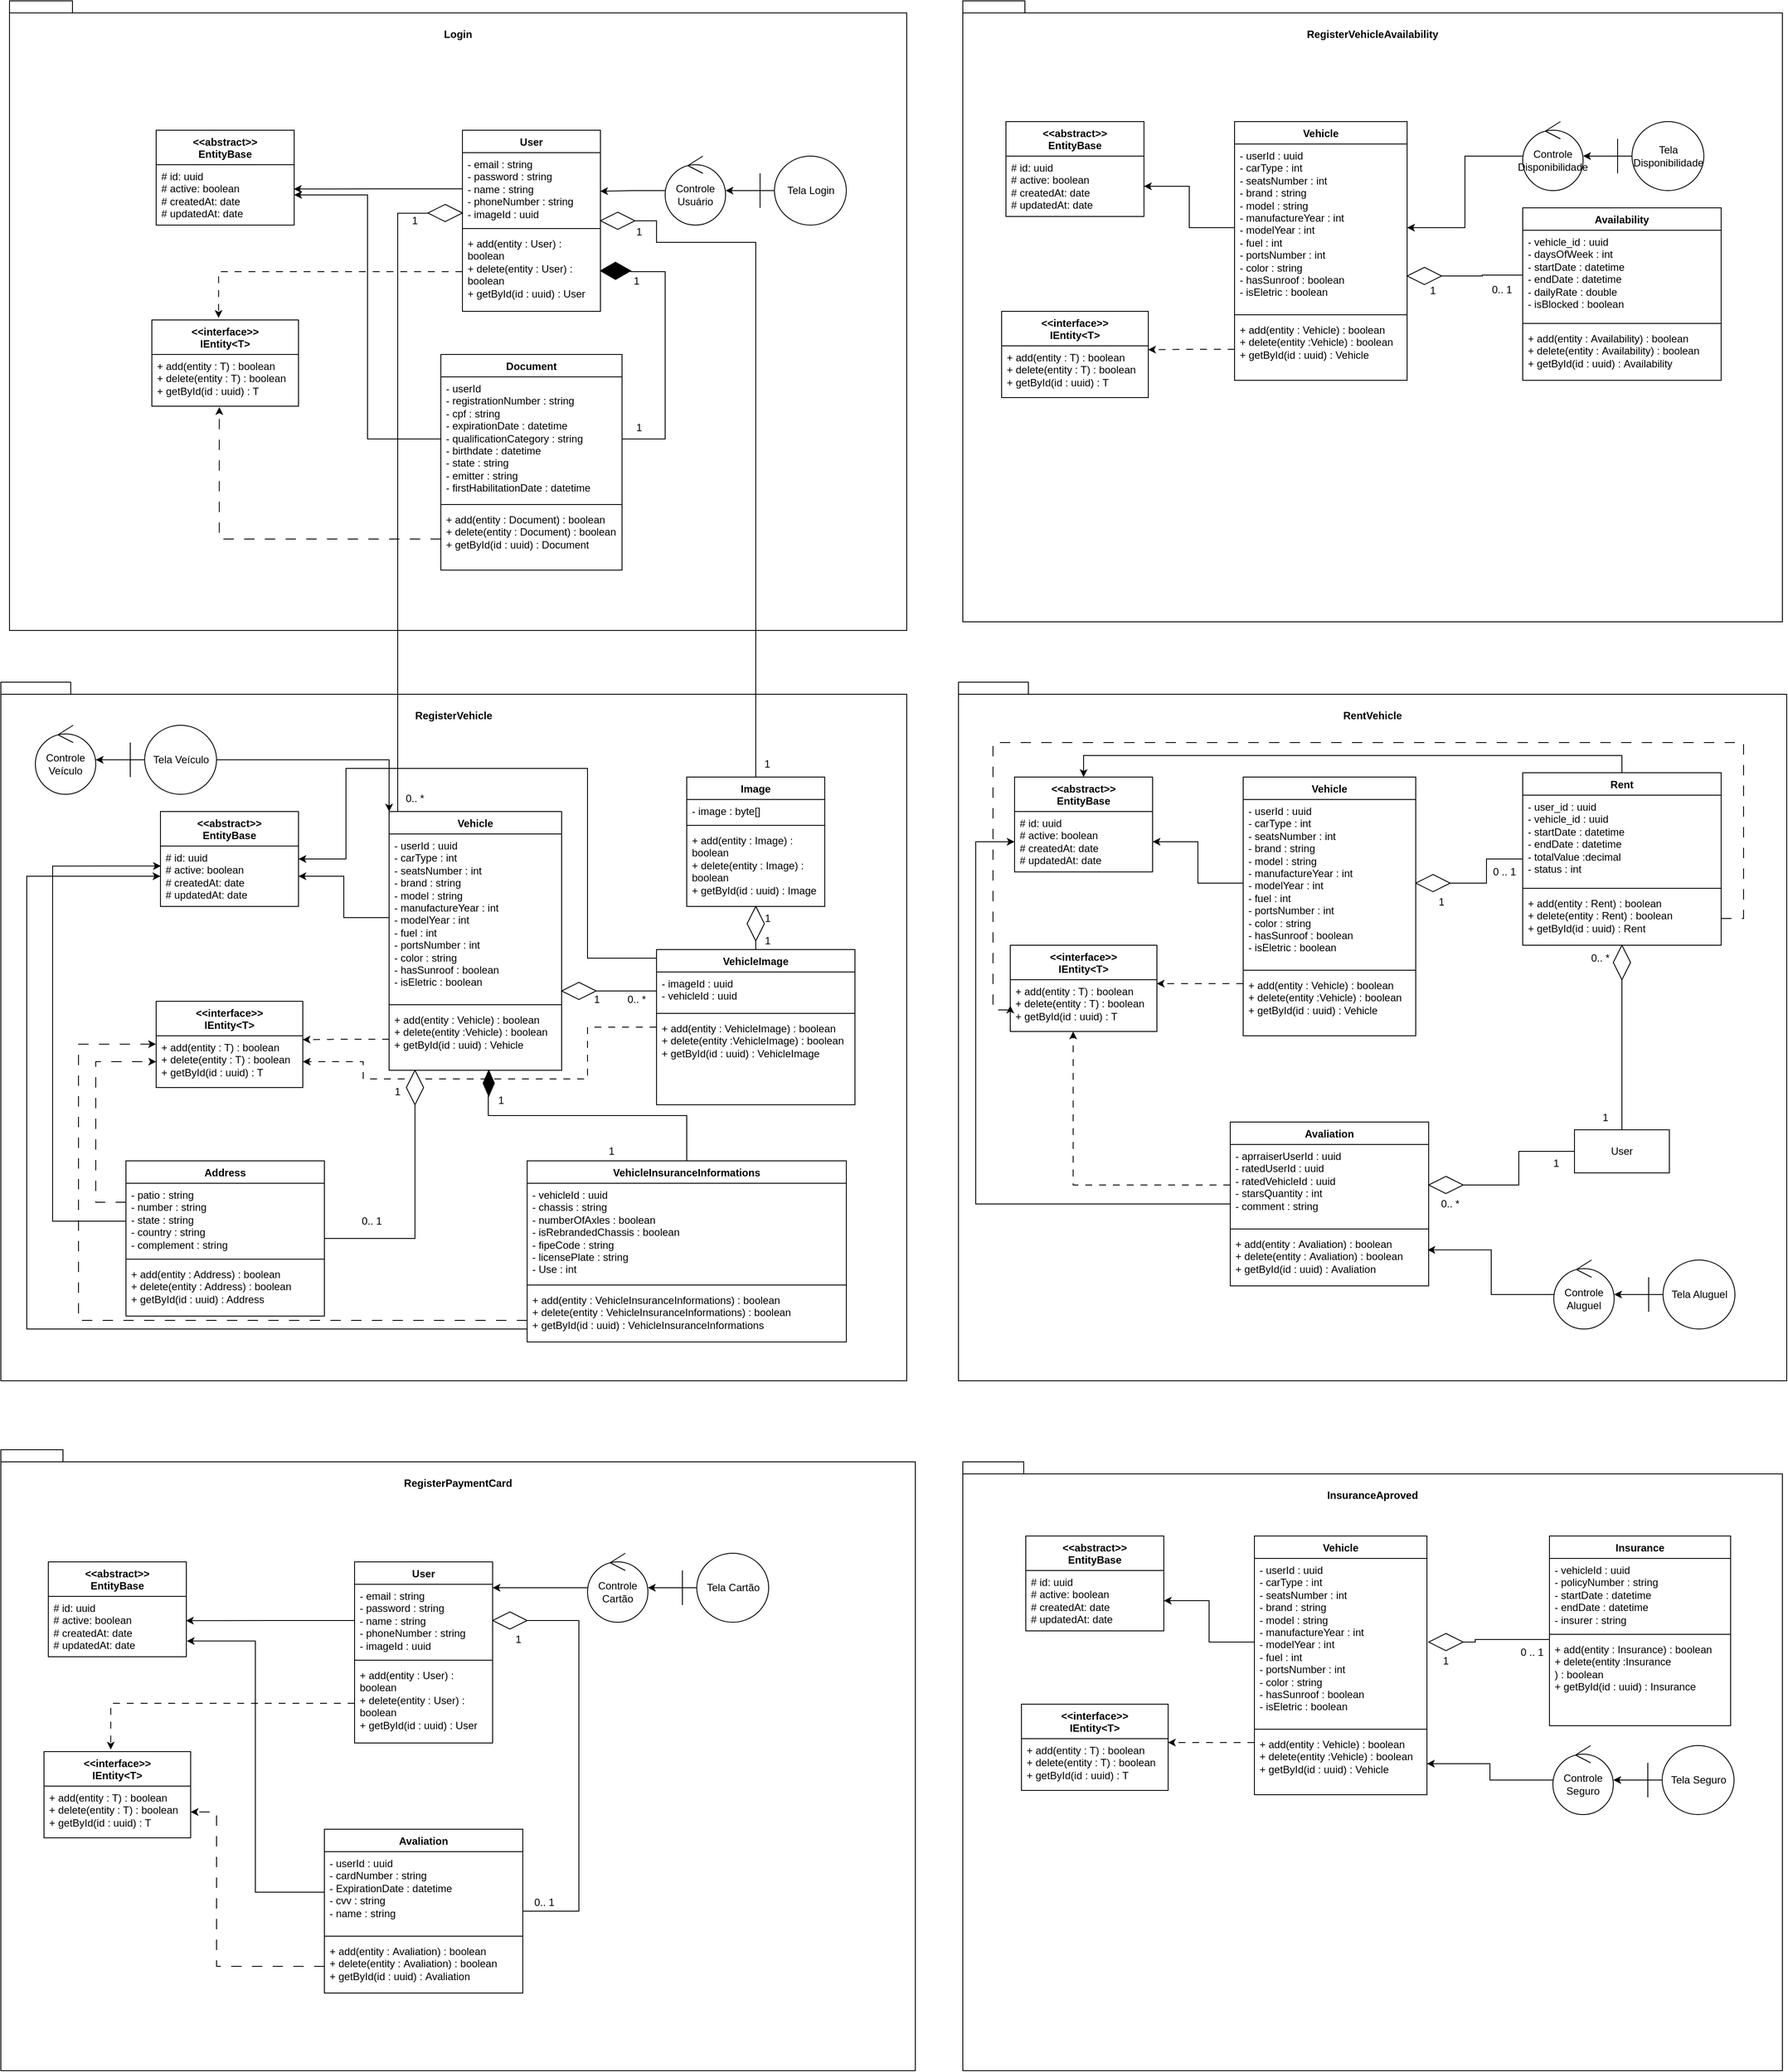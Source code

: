<mxfile version="21.7.2" type="device">
  <diagram name="Page-1" id="b5b7bab2-c9e2-2cf4-8b2a-24fd1a2a6d21">
    <mxGraphModel dx="5985" dy="3188" grid="1" gridSize="10" guides="1" tooltips="1" connect="1" arrows="1" fold="1" page="1" pageScale="1" pageWidth="827" pageHeight="1169" background="none" math="0" shadow="0">
      <root>
        <mxCell id="0" />
        <mxCell id="1" parent="0" />
        <mxCell id="6e0c8c40b5770093-64" style="edgeStyle=elbowEdgeStyle;rounded=0;html=1;entryX=0.559;entryY=0.251;entryPerimeter=0;dashed=1;labelBackgroundColor=none;startFill=0;endArrow=open;endFill=0;endSize=10;fontFamily=Verdana;fontSize=10;" parent="1" edge="1">
          <mxGeometry relative="1" as="geometry">
            <mxPoint x="709.75" y="594.5" as="sourcePoint" />
          </mxGeometry>
        </mxCell>
        <mxCell id="6e0c8c40b5770093-65" style="edgeStyle=none;rounded=0;html=1;dashed=1;labelBackgroundColor=none;startFill=0;endArrow=open;endFill=0;endSize=10;fontFamily=Verdana;fontSize=10;entryX=-0.003;entryY=0.411;entryPerimeter=0;" parent="1" edge="1">
          <mxGeometry relative="1" as="geometry">
            <mxPoint x="739.207" y="594.5" as="sourcePoint" />
          </mxGeometry>
        </mxCell>
        <mxCell id="6e0c8c40b5770093-66" style="edgeStyle=none;rounded=0;html=1;dashed=1;labelBackgroundColor=none;startFill=0;endArrow=open;endFill=0;endSize=10;fontFamily=Verdana;fontSize=10;entryX=1.013;entryY=0.444;entryPerimeter=0;" parent="1" edge="1">
          <mxGeometry relative="1" as="geometry">
            <mxPoint x="664.688" y="594.5" as="sourcePoint" />
          </mxGeometry>
        </mxCell>
        <mxCell id="6e0c8c40b5770093-58" style="rounded=0;html=1;dashed=1;labelBackgroundColor=none;startFill=0;endArrow=open;endFill=0;endSize=10;fontFamily=Verdana;fontSize=10;entryX=0.592;entryY=0.2;entryPerimeter=0;edgeStyle=elbowEdgeStyle;" parent="1" edge="1">
          <mxGeometry relative="1" as="geometry">
            <mxPoint x="527.25" y="244.5" as="sourcePoint" />
          </mxGeometry>
        </mxCell>
        <mxCell id="PXyswuokc2kOk6aIU5vI-1" value="Login" style="shape=folder;fontStyle=1;spacingTop=25;tabWidth=40;tabHeight=14;tabPosition=left;html=1;whiteSpace=wrap;verticalAlign=top;" parent="1" vertex="1">
          <mxGeometry x="-100" y="60" width="1040" height="730" as="geometry" />
        </mxCell>
        <mxCell id="PXyswuokc2kOk6aIU5vI-2" value="User" style="swimlane;fontStyle=1;align=center;verticalAlign=top;childLayout=stackLayout;horizontal=1;startSize=26;horizontalStack=0;resizeParent=1;resizeParentMax=0;resizeLast=0;collapsible=1;marginBottom=0;whiteSpace=wrap;html=1;" parent="1" vertex="1">
          <mxGeometry x="425" y="210" width="160" height="210" as="geometry" />
        </mxCell>
        <mxCell id="PXyswuokc2kOk6aIU5vI-3" value="- email : string&lt;br&gt;- password : string&lt;br&gt;- name : string&lt;br&gt;- phoneNumber : string&lt;br&gt;- imageId : uuid" style="text;strokeColor=none;fillColor=none;align=left;verticalAlign=top;spacingLeft=4;spacingRight=4;overflow=hidden;rotatable=0;points=[[0,0.5],[1,0.5]];portConstraint=eastwest;whiteSpace=wrap;html=1;" parent="PXyswuokc2kOk6aIU5vI-2" vertex="1">
          <mxGeometry y="26" width="160" height="84" as="geometry" />
        </mxCell>
        <mxCell id="PXyswuokc2kOk6aIU5vI-4" value="" style="line;strokeWidth=1;fillColor=none;align=left;verticalAlign=middle;spacingTop=-1;spacingLeft=3;spacingRight=3;rotatable=0;labelPosition=right;points=[];portConstraint=eastwest;strokeColor=inherit;" parent="PXyswuokc2kOk6aIU5vI-2" vertex="1">
          <mxGeometry y="110" width="160" height="8" as="geometry" />
        </mxCell>
        <mxCell id="PXyswuokc2kOk6aIU5vI-5" value="+ add(entity : User) : boolean&lt;br style=&quot;border-color: var(--border-color);&quot;&gt;+ delete(entity : User) : boolean&lt;br style=&quot;border-color: var(--border-color);&quot;&gt;+ getById(id : uuid) : User" style="text;strokeColor=none;fillColor=none;align=left;verticalAlign=top;spacingLeft=4;spacingRight=4;overflow=hidden;rotatable=0;points=[[0,0.5],[1,0.5]];portConstraint=eastwest;whiteSpace=wrap;html=1;" parent="PXyswuokc2kOk6aIU5vI-2" vertex="1">
          <mxGeometry y="118" width="160" height="92" as="geometry" />
        </mxCell>
        <mxCell id="PXyswuokc2kOk6aIU5vI-6" value="&amp;lt;&amp;lt;abstract&amp;gt;&amp;gt;&lt;br&gt;EntityBase" style="swimlane;fontStyle=1;align=center;verticalAlign=top;childLayout=stackLayout;horizontal=1;startSize=40;horizontalStack=0;resizeParent=1;resizeParentMax=0;resizeLast=0;collapsible=1;marginBottom=0;whiteSpace=wrap;html=1;" parent="1" vertex="1">
          <mxGeometry x="70" y="210" width="160" height="110" as="geometry" />
        </mxCell>
        <mxCell id="PXyswuokc2kOk6aIU5vI-7" value="# id: uuid&lt;br&gt;# active: boolean&lt;br&gt;# createdAt: date&lt;br&gt;# updatedAt: date" style="text;strokeColor=none;fillColor=none;align=left;verticalAlign=top;spacingLeft=4;spacingRight=4;overflow=hidden;rotatable=0;points=[[0,0.5],[1,0.5]];portConstraint=eastwest;whiteSpace=wrap;html=1;" parent="PXyswuokc2kOk6aIU5vI-6" vertex="1">
          <mxGeometry y="40" width="160" height="70" as="geometry" />
        </mxCell>
        <mxCell id="PXyswuokc2kOk6aIU5vI-10" value="&amp;lt;&amp;lt;interface&amp;gt;&amp;gt;&lt;br&gt;IEntity&amp;lt;T&amp;gt;" style="swimlane;fontStyle=1;align=center;verticalAlign=top;childLayout=stackLayout;horizontal=1;startSize=40;horizontalStack=0;resizeParent=1;resizeParentMax=0;resizeLast=0;collapsible=1;marginBottom=0;whiteSpace=wrap;html=1;" parent="1" vertex="1">
          <mxGeometry x="65" y="430" width="170" height="100" as="geometry" />
        </mxCell>
        <mxCell id="PXyswuokc2kOk6aIU5vI-11" value="+ add(entity : T) : boolean&lt;br&gt;+ delete(entity : T) : boolean&lt;br&gt;+ getById(id : uuid) : T" style="text;strokeColor=none;fillColor=none;align=left;verticalAlign=top;spacingLeft=4;spacingRight=4;overflow=hidden;rotatable=0;points=[[0,0.5],[1,0.5]];portConstraint=eastwest;whiteSpace=wrap;html=1;" parent="PXyswuokc2kOk6aIU5vI-10" vertex="1">
          <mxGeometry y="40" width="170" height="60" as="geometry" />
        </mxCell>
        <mxCell id="PXyswuokc2kOk6aIU5vI-14" value="Document" style="swimlane;fontStyle=1;align=center;verticalAlign=top;childLayout=stackLayout;horizontal=1;startSize=26;horizontalStack=0;resizeParent=1;resizeParentMax=0;resizeLast=0;collapsible=1;marginBottom=0;whiteSpace=wrap;html=1;" parent="1" vertex="1">
          <mxGeometry x="400" y="470" width="210" height="250" as="geometry" />
        </mxCell>
        <mxCell id="PXyswuokc2kOk6aIU5vI-15" value="- userId&lt;br&gt;- registrationNumber : string&lt;br&gt;- cpf : string&lt;br&gt;- expirationDate : datetime&lt;br&gt;- qualificationCategory : string&lt;br&gt;- birthdate : datetime&lt;br&gt;- state : string&lt;br&gt;- emitter : string&lt;br&gt;- firstHabilitationDate : datetime" style="text;strokeColor=none;fillColor=none;align=left;verticalAlign=top;spacingLeft=4;spacingRight=4;overflow=hidden;rotatable=0;points=[[0,0.5],[1,0.5]];portConstraint=eastwest;whiteSpace=wrap;html=1;" parent="PXyswuokc2kOk6aIU5vI-14" vertex="1">
          <mxGeometry y="26" width="210" height="144" as="geometry" />
        </mxCell>
        <mxCell id="PXyswuokc2kOk6aIU5vI-16" value="" style="line;strokeWidth=1;fillColor=none;align=left;verticalAlign=middle;spacingTop=-1;spacingLeft=3;spacingRight=3;rotatable=0;labelPosition=right;points=[];portConstraint=eastwest;strokeColor=inherit;" parent="PXyswuokc2kOk6aIU5vI-14" vertex="1">
          <mxGeometry y="170" width="210" height="8" as="geometry" />
        </mxCell>
        <mxCell id="PXyswuokc2kOk6aIU5vI-17" value="+ add(entity : Document) : boolean&lt;br&gt;+ delete(entity : Document) : boolean&lt;br&gt;+ getById(id : uuid) : Document" style="text;strokeColor=none;fillColor=none;align=left;verticalAlign=top;spacingLeft=4;spacingRight=4;overflow=hidden;rotatable=0;points=[[0,0.5],[1,0.5]];portConstraint=eastwest;whiteSpace=wrap;html=1;" parent="PXyswuokc2kOk6aIU5vI-14" vertex="1">
          <mxGeometry y="178" width="210" height="72" as="geometry" />
        </mxCell>
        <mxCell id="PXyswuokc2kOk6aIU5vI-18" style="edgeStyle=orthogonalEdgeStyle;rounded=0;orthogonalLoop=1;jettySize=auto;html=1;entryX=0.997;entryY=0.402;entryDx=0;entryDy=0;entryPerimeter=0;" parent="1" source="PXyswuokc2kOk6aIU5vI-3" target="PXyswuokc2kOk6aIU5vI-7" edge="1">
          <mxGeometry relative="1" as="geometry" />
        </mxCell>
        <mxCell id="PXyswuokc2kOk6aIU5vI-19" style="edgeStyle=orthogonalEdgeStyle;rounded=0;orthogonalLoop=1;jettySize=auto;html=1;dashed=1;dashPattern=8 8;entryX=0.455;entryY=-0.024;entryDx=0;entryDy=0;entryPerimeter=0;" parent="1" source="PXyswuokc2kOk6aIU5vI-5" target="PXyswuokc2kOk6aIU5vI-10" edge="1">
          <mxGeometry relative="1" as="geometry" />
        </mxCell>
        <mxCell id="PXyswuokc2kOk6aIU5vI-20" style="edgeStyle=orthogonalEdgeStyle;rounded=0;orthogonalLoop=1;jettySize=auto;html=1;entryX=0.46;entryY=1.017;entryDx=0;entryDy=0;entryPerimeter=0;dashed=1;dashPattern=12 12;" parent="1" source="PXyswuokc2kOk6aIU5vI-17" target="PXyswuokc2kOk6aIU5vI-11" edge="1">
          <mxGeometry relative="1" as="geometry" />
        </mxCell>
        <mxCell id="PXyswuokc2kOk6aIU5vI-22" style="edgeStyle=orthogonalEdgeStyle;rounded=0;orthogonalLoop=1;jettySize=auto;html=1;" parent="1" source="PXyswuokc2kOk6aIU5vI-15" target="PXyswuokc2kOk6aIU5vI-7" edge="1">
          <mxGeometry relative="1" as="geometry" />
        </mxCell>
        <mxCell id="PXyswuokc2kOk6aIU5vI-24" value="RegisterVehicle" style="shape=folder;fontStyle=1;spacingTop=25;tabWidth=40;tabHeight=14;tabPosition=left;html=1;whiteSpace=wrap;verticalAlign=top;" parent="1" vertex="1">
          <mxGeometry x="-110" y="850" width="1050" height="810" as="geometry" />
        </mxCell>
        <mxCell id="PXyswuokc2kOk6aIU5vI-25" value="&amp;lt;&amp;lt;abstract&amp;gt;&amp;gt;&lt;br&gt;EntityBase" style="swimlane;fontStyle=1;align=center;verticalAlign=top;childLayout=stackLayout;horizontal=1;startSize=40;horizontalStack=0;resizeParent=1;resizeParentMax=0;resizeLast=0;collapsible=1;marginBottom=0;whiteSpace=wrap;html=1;" parent="1" vertex="1">
          <mxGeometry x="75" y="1000" width="160" height="110" as="geometry" />
        </mxCell>
        <mxCell id="PXyswuokc2kOk6aIU5vI-26" value="# id: uuid&lt;br&gt;# active: boolean&lt;br&gt;# createdAt: date&lt;br&gt;# updatedAt: date" style="text;strokeColor=none;fillColor=none;align=left;verticalAlign=top;spacingLeft=4;spacingRight=4;overflow=hidden;rotatable=0;points=[[0,0.5],[1,0.5]];portConstraint=eastwest;whiteSpace=wrap;html=1;" parent="PXyswuokc2kOk6aIU5vI-25" vertex="1">
          <mxGeometry y="40" width="160" height="70" as="geometry" />
        </mxCell>
        <mxCell id="PXyswuokc2kOk6aIU5vI-27" value="&amp;lt;&amp;lt;interface&amp;gt;&amp;gt;&lt;br&gt;IEntity&amp;lt;T&amp;gt;" style="swimlane;fontStyle=1;align=center;verticalAlign=top;childLayout=stackLayout;horizontal=1;startSize=40;horizontalStack=0;resizeParent=1;resizeParentMax=0;resizeLast=0;collapsible=1;marginBottom=0;whiteSpace=wrap;html=1;" parent="1" vertex="1">
          <mxGeometry x="70" y="1220" width="170" height="100" as="geometry" />
        </mxCell>
        <mxCell id="PXyswuokc2kOk6aIU5vI-28" value="+ add(entity : T) : boolean&lt;br&gt;+ delete(entity : T) : boolean&lt;br&gt;+ getById(id : uuid) : T" style="text;strokeColor=none;fillColor=none;align=left;verticalAlign=top;spacingLeft=4;spacingRight=4;overflow=hidden;rotatable=0;points=[[0,0.5],[1,0.5]];portConstraint=eastwest;whiteSpace=wrap;html=1;" parent="PXyswuokc2kOk6aIU5vI-27" vertex="1">
          <mxGeometry y="40" width="170" height="60" as="geometry" />
        </mxCell>
        <mxCell id="PXyswuokc2kOk6aIU5vI-134" style="edgeStyle=orthogonalEdgeStyle;rounded=0;orthogonalLoop=1;jettySize=auto;html=1;entryX=-0.002;entryY=0.837;entryDx=0;entryDy=0;entryPerimeter=0;" parent="1" source="PXyswuokc2kOk6aIU5vI-29" target="PXyswuokc2kOk6aIU5vI-3" edge="1">
          <mxGeometry relative="1" as="geometry">
            <Array as="points">
              <mxPoint x="350" y="306" />
            </Array>
          </mxGeometry>
        </mxCell>
        <mxCell id="PXyswuokc2kOk6aIU5vI-29" value="Vehicle" style="swimlane;fontStyle=1;align=center;verticalAlign=top;childLayout=stackLayout;horizontal=1;startSize=26;horizontalStack=0;resizeParent=1;resizeParentMax=0;resizeLast=0;collapsible=1;marginBottom=0;whiteSpace=wrap;html=1;" parent="1" vertex="1">
          <mxGeometry x="340" y="1000" width="200" height="300" as="geometry" />
        </mxCell>
        <mxCell id="PXyswuokc2kOk6aIU5vI-30" value="- userId : uuid&lt;br&gt;- carType : int&lt;br&gt;- seatsNumber : int&lt;br&gt;- brand : string&lt;br&gt;- model : string&lt;br&gt;- manufactureYear : int&lt;br&gt;- modelYear : int&lt;br&gt;- fuel : int&lt;br&gt;- portsNumber : int&lt;br&gt;- color : string&lt;br&gt;- hasSunroof : boolean&lt;br&gt;- isEletric : boolean" style="text;strokeColor=none;fillColor=none;align=left;verticalAlign=top;spacingLeft=4;spacingRight=4;overflow=hidden;rotatable=0;points=[[0,0.5],[1,0.5]];portConstraint=eastwest;whiteSpace=wrap;html=1;" parent="PXyswuokc2kOk6aIU5vI-29" vertex="1">
          <mxGeometry y="26" width="200" height="194" as="geometry" />
        </mxCell>
        <mxCell id="PXyswuokc2kOk6aIU5vI-31" value="" style="line;strokeWidth=1;fillColor=none;align=left;verticalAlign=middle;spacingTop=-1;spacingLeft=3;spacingRight=3;rotatable=0;labelPosition=right;points=[];portConstraint=eastwest;strokeColor=inherit;" parent="PXyswuokc2kOk6aIU5vI-29" vertex="1">
          <mxGeometry y="220" width="200" height="8" as="geometry" />
        </mxCell>
        <mxCell id="PXyswuokc2kOk6aIU5vI-32" value="+ add(entity : Vehicle) : boolean&lt;br style=&quot;border-color: var(--border-color);&quot;&gt;+ delete(entity :Vehicle) : boolean&lt;br style=&quot;border-color: var(--border-color);&quot;&gt;+ getById(id : uuid) : Vehicle" style="text;strokeColor=none;fillColor=none;align=left;verticalAlign=top;spacingLeft=4;spacingRight=4;overflow=hidden;rotatable=0;points=[[0,0.5],[1,0.5]];portConstraint=eastwest;whiteSpace=wrap;html=1;" parent="PXyswuokc2kOk6aIU5vI-29" vertex="1">
          <mxGeometry y="228" width="200" height="72" as="geometry" />
        </mxCell>
        <mxCell id="PXyswuokc2kOk6aIU5vI-33" style="edgeStyle=orthogonalEdgeStyle;rounded=0;orthogonalLoop=1;jettySize=auto;html=1;" parent="1" source="PXyswuokc2kOk6aIU5vI-30" target="PXyswuokc2kOk6aIU5vI-26" edge="1">
          <mxGeometry relative="1" as="geometry" />
        </mxCell>
        <mxCell id="PXyswuokc2kOk6aIU5vI-34" style="edgeStyle=orthogonalEdgeStyle;rounded=0;orthogonalLoop=1;jettySize=auto;html=1;entryX=0.999;entryY=0.075;entryDx=0;entryDy=0;entryPerimeter=0;dashed=1;dashPattern=8 8;" parent="1" source="PXyswuokc2kOk6aIU5vI-32" target="PXyswuokc2kOk6aIU5vI-28" edge="1">
          <mxGeometry relative="1" as="geometry" />
        </mxCell>
        <mxCell id="PXyswuokc2kOk6aIU5vI-39" style="edgeStyle=orthogonalEdgeStyle;rounded=0;orthogonalLoop=1;jettySize=auto;html=1;" parent="1" source="PXyswuokc2kOk6aIU5vI-35" target="PXyswuokc2kOk6aIU5vI-25" edge="1">
          <mxGeometry relative="1" as="geometry">
            <Array as="points">
              <mxPoint x="570" y="1170" />
              <mxPoint x="570" y="950" />
              <mxPoint x="290" y="950" />
              <mxPoint x="290" y="1055" />
            </Array>
          </mxGeometry>
        </mxCell>
        <mxCell id="PXyswuokc2kOk6aIU5vI-59" style="edgeStyle=orthogonalEdgeStyle;rounded=0;orthogonalLoop=1;jettySize=auto;html=1;entryX=0.503;entryY=0.995;entryDx=0;entryDy=0;entryPerimeter=0;" parent="1" source="PXyswuokc2kOk6aIU5vI-35" target="PXyswuokc2kOk6aIU5vI-54" edge="1">
          <mxGeometry relative="1" as="geometry" />
        </mxCell>
        <mxCell id="PXyswuokc2kOk6aIU5vI-35" value="VehicleImage" style="swimlane;fontStyle=1;align=center;verticalAlign=top;childLayout=stackLayout;horizontal=1;startSize=26;horizontalStack=0;resizeParent=1;resizeParentMax=0;resizeLast=0;collapsible=1;marginBottom=0;whiteSpace=wrap;html=1;" parent="1" vertex="1">
          <mxGeometry x="650" y="1160" width="230" height="180" as="geometry" />
        </mxCell>
        <mxCell id="PXyswuokc2kOk6aIU5vI-36" value="- imageId : uuid&lt;br&gt;- vehicleId : uuid" style="text;strokeColor=none;fillColor=none;align=left;verticalAlign=top;spacingLeft=4;spacingRight=4;overflow=hidden;rotatable=0;points=[[0,0.5],[1,0.5]];portConstraint=eastwest;whiteSpace=wrap;html=1;" parent="PXyswuokc2kOk6aIU5vI-35" vertex="1">
          <mxGeometry y="26" width="230" height="44" as="geometry" />
        </mxCell>
        <mxCell id="PXyswuokc2kOk6aIU5vI-37" value="" style="line;strokeWidth=1;fillColor=none;align=left;verticalAlign=middle;spacingTop=-1;spacingLeft=3;spacingRight=3;rotatable=0;labelPosition=right;points=[];portConstraint=eastwest;strokeColor=inherit;" parent="PXyswuokc2kOk6aIU5vI-35" vertex="1">
          <mxGeometry y="70" width="230" height="8" as="geometry" />
        </mxCell>
        <mxCell id="PXyswuokc2kOk6aIU5vI-38" value="+ add(entity : VehicleImage) : boolean&lt;br style=&quot;border-color: var(--border-color);&quot;&gt;+ delete(entity :VehicleImage) : boolean&lt;br style=&quot;border-color: var(--border-color);&quot;&gt;+ getById(id : uuid) : VehicleImage" style="text;strokeColor=none;fillColor=none;align=left;verticalAlign=top;spacingLeft=4;spacingRight=4;overflow=hidden;rotatable=0;points=[[0,0.5],[1,0.5]];portConstraint=eastwest;whiteSpace=wrap;html=1;" parent="PXyswuokc2kOk6aIU5vI-35" vertex="1">
          <mxGeometry y="78" width="230" height="102" as="geometry" />
        </mxCell>
        <mxCell id="PXyswuokc2kOk6aIU5vI-40" style="edgeStyle=orthogonalEdgeStyle;rounded=0;orthogonalLoop=1;jettySize=auto;html=1;dashed=1;dashPattern=8 8;" parent="1" target="PXyswuokc2kOk6aIU5vI-28" edge="1">
          <mxGeometry relative="1" as="geometry">
            <mxPoint x="470" y="1310" as="sourcePoint" />
            <Array as="points">
              <mxPoint x="310" y="1310" />
              <mxPoint x="310" y="1290" />
            </Array>
          </mxGeometry>
        </mxCell>
        <mxCell id="PXyswuokc2kOk6aIU5vI-44" value="" style="edgeStyle=orthogonalEdgeStyle;rounded=0;orthogonalLoop=1;jettySize=auto;html=1;entryX=0.998;entryY=0.533;entryDx=0;entryDy=0;entryPerimeter=0;" parent="1" source="PXyswuokc2kOk6aIU5vI-41" target="PXyswuokc2kOk6aIU5vI-3" edge="1">
          <mxGeometry relative="1" as="geometry" />
        </mxCell>
        <mxCell id="PXyswuokc2kOk6aIU5vI-41" value="Controle Usuário" style="ellipse;shape=umlControl;whiteSpace=wrap;html=1;" parent="1" vertex="1">
          <mxGeometry x="660" y="240" width="70" height="80" as="geometry" />
        </mxCell>
        <mxCell id="PXyswuokc2kOk6aIU5vI-43" value="" style="edgeStyle=orthogonalEdgeStyle;rounded=0;orthogonalLoop=1;jettySize=auto;html=1;" parent="1" source="PXyswuokc2kOk6aIU5vI-42" target="PXyswuokc2kOk6aIU5vI-41" edge="1">
          <mxGeometry relative="1" as="geometry" />
        </mxCell>
        <mxCell id="PXyswuokc2kOk6aIU5vI-42" value="Tela Login" style="shape=umlBoundary;whiteSpace=wrap;html=1;" parent="1" vertex="1">
          <mxGeometry x="770" y="240" width="100" height="80" as="geometry" />
        </mxCell>
        <mxCell id="PXyswuokc2kOk6aIU5vI-48" value="" style="edgeStyle=orthogonalEdgeStyle;rounded=0;orthogonalLoop=1;jettySize=auto;html=1;entryX=1;entryY=0.5;entryDx=0;entryDy=0;endArrow=none;endFill=0;" parent="1" source="PXyswuokc2kOk6aIU5vI-15" target="PXyswuokc2kOk6aIU5vI-46" edge="1">
          <mxGeometry relative="1" as="geometry">
            <mxPoint x="610" y="568" as="sourcePoint" />
            <mxPoint x="585" y="374" as="targetPoint" />
            <Array as="points">
              <mxPoint x="660" y="568" />
              <mxPoint x="660" y="374" />
            </Array>
          </mxGeometry>
        </mxCell>
        <mxCell id="PXyswuokc2kOk6aIU5vI-46" value="" style="rhombus;whiteSpace=wrap;html=1;fillColor=#000000;" parent="1" vertex="1">
          <mxGeometry x="585" y="363" width="35" height="20" as="geometry" />
        </mxCell>
        <mxCell id="PXyswuokc2kOk6aIU5vI-49" value="1" style="text;html=1;strokeColor=none;fillColor=none;align=center;verticalAlign=middle;whiteSpace=wrap;rounded=0;" parent="1" vertex="1">
          <mxGeometry x="618.25" y="370" width="17.5" height="30" as="geometry" />
        </mxCell>
        <mxCell id="PXyswuokc2kOk6aIU5vI-50" value="1" style="text;html=1;strokeColor=none;fillColor=none;align=center;verticalAlign=middle;whiteSpace=wrap;rounded=0;" parent="1" vertex="1">
          <mxGeometry x="600" y="540" width="60" height="30" as="geometry" />
        </mxCell>
        <mxCell id="PXyswuokc2kOk6aIU5vI-51" value="Image" style="swimlane;fontStyle=1;align=center;verticalAlign=top;childLayout=stackLayout;horizontal=1;startSize=26;horizontalStack=0;resizeParent=1;resizeParentMax=0;resizeLast=0;collapsible=1;marginBottom=0;whiteSpace=wrap;html=1;" parent="1" vertex="1">
          <mxGeometry x="685" y="960" width="160" height="150" as="geometry" />
        </mxCell>
        <mxCell id="PXyswuokc2kOk6aIU5vI-52" value="- image : byte[]" style="text;strokeColor=none;fillColor=none;align=left;verticalAlign=top;spacingLeft=4;spacingRight=4;overflow=hidden;rotatable=0;points=[[0,0.5],[1,0.5]];portConstraint=eastwest;whiteSpace=wrap;html=1;" parent="PXyswuokc2kOk6aIU5vI-51" vertex="1">
          <mxGeometry y="26" width="160" height="26" as="geometry" />
        </mxCell>
        <mxCell id="PXyswuokc2kOk6aIU5vI-53" value="" style="line;strokeWidth=1;fillColor=none;align=left;verticalAlign=middle;spacingTop=-1;spacingLeft=3;spacingRight=3;rotatable=0;labelPosition=right;points=[];portConstraint=eastwest;strokeColor=inherit;" parent="PXyswuokc2kOk6aIU5vI-51" vertex="1">
          <mxGeometry y="52" width="160" height="8" as="geometry" />
        </mxCell>
        <mxCell id="PXyswuokc2kOk6aIU5vI-54" value="+ add(entity : Image) : boolean&lt;br style=&quot;border-color: var(--border-color);&quot;&gt;+ delete(entity : Image) : boolean&lt;br style=&quot;border-color: var(--border-color);&quot;&gt;+ getById(id : uuid) : Image" style="text;strokeColor=none;fillColor=none;align=left;verticalAlign=top;spacingLeft=4;spacingRight=4;overflow=hidden;rotatable=0;points=[[0,0.5],[1,0.5]];portConstraint=eastwest;whiteSpace=wrap;html=1;" parent="PXyswuokc2kOk6aIU5vI-51" vertex="1">
          <mxGeometry y="60" width="160" height="90" as="geometry" />
        </mxCell>
        <mxCell id="PXyswuokc2kOk6aIU5vI-57" value="1" style="text;html=1;strokeColor=none;fillColor=none;align=center;verticalAlign=middle;whiteSpace=wrap;rounded=0;" parent="1" vertex="1">
          <mxGeometry x="600" y="313" width="60" height="30" as="geometry" />
        </mxCell>
        <mxCell id="PXyswuokc2kOk6aIU5vI-58" value="1" style="text;html=1;strokeColor=none;fillColor=none;align=center;verticalAlign=middle;whiteSpace=wrap;rounded=0;" parent="1" vertex="1">
          <mxGeometry x="760" y="930" width="37" height="30" as="geometry" />
        </mxCell>
        <mxCell id="PXyswuokc2kOk6aIU5vI-60" style="edgeStyle=orthogonalEdgeStyle;rounded=0;orthogonalLoop=1;jettySize=auto;html=1;" parent="1" source="PXyswuokc2kOk6aIU5vI-36" target="PXyswuokc2kOk6aIU5vI-30" edge="1">
          <mxGeometry relative="1" as="geometry">
            <Array as="points">
              <mxPoint x="560" y="1208" />
              <mxPoint x="560" y="1208" />
            </Array>
          </mxGeometry>
        </mxCell>
        <mxCell id="PXyswuokc2kOk6aIU5vI-61" value="1" style="text;html=1;strokeColor=none;fillColor=none;align=center;verticalAlign=middle;whiteSpace=wrap;rounded=0;" parent="1" vertex="1">
          <mxGeometry x="748.5" y="1135" width="60" height="30" as="geometry" />
        </mxCell>
        <mxCell id="PXyswuokc2kOk6aIU5vI-63" value="1" style="text;html=1;strokeColor=none;fillColor=none;align=center;verticalAlign=middle;whiteSpace=wrap;rounded=0;" parent="1" vertex="1">
          <mxGeometry x="748.5" y="1109" width="60" height="30" as="geometry" />
        </mxCell>
        <mxCell id="PXyswuokc2kOk6aIU5vI-66" value="0.. *" style="text;html=1;strokeColor=none;fillColor=none;align=center;verticalAlign=middle;whiteSpace=wrap;rounded=0;" parent="1" vertex="1">
          <mxGeometry x="597" y="1203" width="60" height="30" as="geometry" />
        </mxCell>
        <mxCell id="PXyswuokc2kOk6aIU5vI-67" value="1" style="text;html=1;strokeColor=none;fillColor=none;align=center;verticalAlign=middle;whiteSpace=wrap;rounded=0;" parent="1" vertex="1">
          <mxGeometry x="551" y="1203" width="60" height="30" as="geometry" />
        </mxCell>
        <mxCell id="PXyswuokc2kOk6aIU5vI-72" style="edgeStyle=orthogonalEdgeStyle;rounded=0;orthogonalLoop=1;jettySize=auto;html=1;" parent="1" source="PXyswuokc2kOk6aIU5vI-68" edge="1">
          <mxGeometry relative="1" as="geometry">
            <mxPoint x="370" y="1300" as="targetPoint" />
            <Array as="points">
              <mxPoint x="370" y="1495" />
              <mxPoint x="370" y="1301" />
            </Array>
          </mxGeometry>
        </mxCell>
        <mxCell id="PXyswuokc2kOk6aIU5vI-80" style="edgeStyle=orthogonalEdgeStyle;rounded=0;orthogonalLoop=1;jettySize=auto;html=1;entryX=0.003;entryY=0.331;entryDx=0;entryDy=0;entryPerimeter=0;" parent="1" source="PXyswuokc2kOk6aIU5vI-68" target="PXyswuokc2kOk6aIU5vI-26" edge="1">
          <mxGeometry relative="1" as="geometry">
            <Array as="points">
              <mxPoint x="-50" y="1475" />
              <mxPoint x="-50" y="1063" />
            </Array>
          </mxGeometry>
        </mxCell>
        <mxCell id="PXyswuokc2kOk6aIU5vI-68" value="Address" style="swimlane;fontStyle=1;align=center;verticalAlign=top;childLayout=stackLayout;horizontal=1;startSize=26;horizontalStack=0;resizeParent=1;resizeParentMax=0;resizeLast=0;collapsible=1;marginBottom=0;whiteSpace=wrap;html=1;" parent="1" vertex="1">
          <mxGeometry x="35" y="1405" width="230" height="180" as="geometry" />
        </mxCell>
        <mxCell id="PXyswuokc2kOk6aIU5vI-69" value="- patio : string&lt;br&gt;- number : string&lt;br&gt;- state : string&lt;br&gt;- country : string&lt;br&gt;- complement : string" style="text;strokeColor=none;fillColor=none;align=left;verticalAlign=top;spacingLeft=4;spacingRight=4;overflow=hidden;rotatable=0;points=[[0,0.5],[1,0.5]];portConstraint=eastwest;whiteSpace=wrap;html=1;" parent="PXyswuokc2kOk6aIU5vI-68" vertex="1">
          <mxGeometry y="26" width="230" height="84" as="geometry" />
        </mxCell>
        <mxCell id="PXyswuokc2kOk6aIU5vI-70" value="" style="line;strokeWidth=1;fillColor=none;align=left;verticalAlign=middle;spacingTop=-1;spacingLeft=3;spacingRight=3;rotatable=0;labelPosition=right;points=[];portConstraint=eastwest;strokeColor=inherit;" parent="PXyswuokc2kOk6aIU5vI-68" vertex="1">
          <mxGeometry y="110" width="230" height="8" as="geometry" />
        </mxCell>
        <mxCell id="PXyswuokc2kOk6aIU5vI-71" value="+ add(entity : Address) : boolean&lt;br style=&quot;border-color: var(--border-color);&quot;&gt;+ delete(entity : Address) : boolean&lt;br style=&quot;border-color: var(--border-color);&quot;&gt;+ getById(id : uuid) : Address" style="text;strokeColor=none;fillColor=none;align=left;verticalAlign=top;spacingLeft=4;spacingRight=4;overflow=hidden;rotatable=0;points=[[0,0.5],[1,0.5]];portConstraint=eastwest;whiteSpace=wrap;html=1;" parent="PXyswuokc2kOk6aIU5vI-68" vertex="1">
          <mxGeometry y="118" width="230" height="62" as="geometry" />
        </mxCell>
        <mxCell id="PXyswuokc2kOk6aIU5vI-74" value="0.. 1" style="text;html=1;strokeColor=none;fillColor=none;align=center;verticalAlign=middle;whiteSpace=wrap;rounded=0;" parent="1" vertex="1">
          <mxGeometry x="290" y="1460" width="60" height="30" as="geometry" />
        </mxCell>
        <mxCell id="PXyswuokc2kOk6aIU5vI-75" value="1" style="text;html=1;strokeColor=none;fillColor=none;align=center;verticalAlign=middle;whiteSpace=wrap;rounded=0;" parent="1" vertex="1">
          <mxGeometry x="320" y="1310" width="60" height="30" as="geometry" />
        </mxCell>
        <mxCell id="PXyswuokc2kOk6aIU5vI-81" style="edgeStyle=orthogonalEdgeStyle;rounded=0;orthogonalLoop=1;jettySize=auto;html=1;entryX=0;entryY=0.5;entryDx=0;entryDy=0;dashed=1;dashPattern=12 12;" parent="1" source="PXyswuokc2kOk6aIU5vI-69" target="PXyswuokc2kOk6aIU5vI-28" edge="1">
          <mxGeometry relative="1" as="geometry">
            <Array as="points">
              <mxPoint y="1453" />
              <mxPoint y="1290" />
            </Array>
          </mxGeometry>
        </mxCell>
        <mxCell id="PXyswuokc2kOk6aIU5vI-83" value="RegisterVehicleAvailability" style="shape=folder;fontStyle=1;spacingTop=25;tabWidth=40;tabHeight=14;tabPosition=left;html=1;whiteSpace=wrap;verticalAlign=top;" parent="1" vertex="1">
          <mxGeometry x="1005" y="60" width="950" height="720" as="geometry" />
        </mxCell>
        <mxCell id="PXyswuokc2kOk6aIU5vI-84" value="&amp;lt;&amp;lt;abstract&amp;gt;&amp;gt;&lt;br&gt;EntityBase" style="swimlane;fontStyle=1;align=center;verticalAlign=top;childLayout=stackLayout;horizontal=1;startSize=40;horizontalStack=0;resizeParent=1;resizeParentMax=0;resizeLast=0;collapsible=1;marginBottom=0;whiteSpace=wrap;html=1;" parent="1" vertex="1">
          <mxGeometry x="1055" y="200" width="160" height="110" as="geometry" />
        </mxCell>
        <mxCell id="PXyswuokc2kOk6aIU5vI-85" value="# id: uuid&lt;br&gt;# active: boolean&lt;br&gt;# createdAt: date&lt;br&gt;# updatedAt: date" style="text;strokeColor=none;fillColor=none;align=left;verticalAlign=top;spacingLeft=4;spacingRight=4;overflow=hidden;rotatable=0;points=[[0,0.5],[1,0.5]];portConstraint=eastwest;whiteSpace=wrap;html=1;" parent="PXyswuokc2kOk6aIU5vI-84" vertex="1">
          <mxGeometry y="40" width="160" height="70" as="geometry" />
        </mxCell>
        <mxCell id="PXyswuokc2kOk6aIU5vI-86" value="&amp;lt;&amp;lt;interface&amp;gt;&amp;gt;&lt;br&gt;IEntity&amp;lt;T&amp;gt;" style="swimlane;fontStyle=1;align=center;verticalAlign=top;childLayout=stackLayout;horizontal=1;startSize=40;horizontalStack=0;resizeParent=1;resizeParentMax=0;resizeLast=0;collapsible=1;marginBottom=0;whiteSpace=wrap;html=1;" parent="1" vertex="1">
          <mxGeometry x="1050" y="420" width="170" height="100" as="geometry" />
        </mxCell>
        <mxCell id="PXyswuokc2kOk6aIU5vI-87" value="+ add(entity : T) : boolean&lt;br&gt;+ delete(entity : T) : boolean&lt;br&gt;+ getById(id : uuid) : T" style="text;strokeColor=none;fillColor=none;align=left;verticalAlign=top;spacingLeft=4;spacingRight=4;overflow=hidden;rotatable=0;points=[[0,0.5],[1,0.5]];portConstraint=eastwest;whiteSpace=wrap;html=1;" parent="PXyswuokc2kOk6aIU5vI-86" vertex="1">
          <mxGeometry y="40" width="170" height="60" as="geometry" />
        </mxCell>
        <mxCell id="PXyswuokc2kOk6aIU5vI-88" value="Vehicle" style="swimlane;fontStyle=1;align=center;verticalAlign=top;childLayout=stackLayout;horizontal=1;startSize=26;horizontalStack=0;resizeParent=1;resizeParentMax=0;resizeLast=0;collapsible=1;marginBottom=0;whiteSpace=wrap;html=1;" parent="1" vertex="1">
          <mxGeometry x="1320" y="200" width="200" height="300" as="geometry" />
        </mxCell>
        <mxCell id="PXyswuokc2kOk6aIU5vI-89" value="- userId : uuid&lt;br&gt;- carType : int&lt;br&gt;- seatsNumber : int&lt;br&gt;- brand : string&lt;br&gt;- model : string&lt;br&gt;- manufactureYear : int&lt;br&gt;- modelYear : int&lt;br&gt;- fuel : int&lt;br&gt;- portsNumber : int&lt;br&gt;- color : string&lt;br&gt;- hasSunroof : boolean&lt;br&gt;- isEletric : boolean" style="text;strokeColor=none;fillColor=none;align=left;verticalAlign=top;spacingLeft=4;spacingRight=4;overflow=hidden;rotatable=0;points=[[0,0.5],[1,0.5]];portConstraint=eastwest;whiteSpace=wrap;html=1;" parent="PXyswuokc2kOk6aIU5vI-88" vertex="1">
          <mxGeometry y="26" width="200" height="194" as="geometry" />
        </mxCell>
        <mxCell id="PXyswuokc2kOk6aIU5vI-90" value="" style="line;strokeWidth=1;fillColor=none;align=left;verticalAlign=middle;spacingTop=-1;spacingLeft=3;spacingRight=3;rotatable=0;labelPosition=right;points=[];portConstraint=eastwest;strokeColor=inherit;" parent="PXyswuokc2kOk6aIU5vI-88" vertex="1">
          <mxGeometry y="220" width="200" height="8" as="geometry" />
        </mxCell>
        <mxCell id="PXyswuokc2kOk6aIU5vI-91" value="+ add(entity : Vehicle) : boolean&lt;br style=&quot;border-color: var(--border-color);&quot;&gt;+ delete(entity :Vehicle) : boolean&lt;br style=&quot;border-color: var(--border-color);&quot;&gt;+ getById(id : uuid) : Vehicle" style="text;strokeColor=none;fillColor=none;align=left;verticalAlign=top;spacingLeft=4;spacingRight=4;overflow=hidden;rotatable=0;points=[[0,0.5],[1,0.5]];portConstraint=eastwest;whiteSpace=wrap;html=1;" parent="PXyswuokc2kOk6aIU5vI-88" vertex="1">
          <mxGeometry y="228" width="200" height="72" as="geometry" />
        </mxCell>
        <mxCell id="PXyswuokc2kOk6aIU5vI-92" style="edgeStyle=orthogonalEdgeStyle;rounded=0;orthogonalLoop=1;jettySize=auto;html=1;" parent="1" source="PXyswuokc2kOk6aIU5vI-89" target="PXyswuokc2kOk6aIU5vI-85" edge="1">
          <mxGeometry relative="1" as="geometry" />
        </mxCell>
        <mxCell id="PXyswuokc2kOk6aIU5vI-93" style="edgeStyle=orthogonalEdgeStyle;rounded=0;orthogonalLoop=1;jettySize=auto;html=1;entryX=0.999;entryY=0.075;entryDx=0;entryDy=0;entryPerimeter=0;dashed=1;dashPattern=8 8;" parent="1" source="PXyswuokc2kOk6aIU5vI-91" target="PXyswuokc2kOk6aIU5vI-87" edge="1">
          <mxGeometry relative="1" as="geometry" />
        </mxCell>
        <mxCell id="PXyswuokc2kOk6aIU5vI-98" value="Availability" style="swimlane;fontStyle=1;align=center;verticalAlign=top;childLayout=stackLayout;horizontal=1;startSize=26;horizontalStack=0;resizeParent=1;resizeParentMax=0;resizeLast=0;collapsible=1;marginBottom=0;whiteSpace=wrap;html=1;" parent="1" vertex="1">
          <mxGeometry x="1654" y="300" width="230" height="200" as="geometry" />
        </mxCell>
        <mxCell id="PXyswuokc2kOk6aIU5vI-99" value="- vehicle_id : uuid&lt;br&gt;- daysOfWeek : int&lt;br&gt;- startDate : datetime&lt;br&gt;- endDate : datetime&lt;br&gt;- dailyRate : double&lt;br&gt;- isBlocked : boolean" style="text;strokeColor=none;fillColor=none;align=left;verticalAlign=top;spacingLeft=4;spacingRight=4;overflow=hidden;rotatable=0;points=[[0,0.5],[1,0.5]];portConstraint=eastwest;whiteSpace=wrap;html=1;" parent="PXyswuokc2kOk6aIU5vI-98" vertex="1">
          <mxGeometry y="26" width="230" height="104" as="geometry" />
        </mxCell>
        <mxCell id="PXyswuokc2kOk6aIU5vI-100" value="" style="line;strokeWidth=1;fillColor=none;align=left;verticalAlign=middle;spacingTop=-1;spacingLeft=3;spacingRight=3;rotatable=0;labelPosition=right;points=[];portConstraint=eastwest;strokeColor=inherit;" parent="PXyswuokc2kOk6aIU5vI-98" vertex="1">
          <mxGeometry y="130" width="230" height="8" as="geometry" />
        </mxCell>
        <mxCell id="PXyswuokc2kOk6aIU5vI-101" value="+ add(entity :&amp;nbsp;Availability) : boolean&lt;br style=&quot;border-color: var(--border-color);&quot;&gt;+ delete(entity :&amp;nbsp;Availability) : boolean&lt;br style=&quot;border-color: var(--border-color);&quot;&gt;+ getById(id : uuid) :&amp;nbsp;Availability" style="text;strokeColor=none;fillColor=none;align=left;verticalAlign=top;spacingLeft=4;spacingRight=4;overflow=hidden;rotatable=0;points=[[0,0.5],[1,0.5]];portConstraint=eastwest;whiteSpace=wrap;html=1;" parent="PXyswuokc2kOk6aIU5vI-98" vertex="1">
          <mxGeometry y="138" width="230" height="62" as="geometry" />
        </mxCell>
        <mxCell id="PXyswuokc2kOk6aIU5vI-103" value="0.. 1" style="text;html=1;strokeColor=none;fillColor=none;align=center;verticalAlign=middle;whiteSpace=wrap;rounded=0;" parent="1" vertex="1">
          <mxGeometry x="1600" y="380" width="60" height="30" as="geometry" />
        </mxCell>
        <mxCell id="PXyswuokc2kOk6aIU5vI-104" value="1" style="text;html=1;strokeColor=none;fillColor=none;align=center;verticalAlign=middle;whiteSpace=wrap;rounded=0;" parent="1" vertex="1">
          <mxGeometry x="1520" y="381" width="60" height="30" as="geometry" />
        </mxCell>
        <mxCell id="PXyswuokc2kOk6aIU5vI-109" style="edgeStyle=orthogonalEdgeStyle;rounded=0;orthogonalLoop=1;jettySize=auto;html=1;entryX=0.575;entryY=0.993;entryDx=0;entryDy=0;entryPerimeter=0;endArrow=none;endFill=0;" parent="1" source="PXyswuokc2kOk6aIU5vI-105" target="PXyswuokc2kOk6aIU5vI-32" edge="1">
          <mxGeometry relative="1" as="geometry" />
        </mxCell>
        <mxCell id="PXyswuokc2kOk6aIU5vI-105" value="VehicleInsuranceInformations" style="swimlane;fontStyle=1;align=center;verticalAlign=top;childLayout=stackLayout;horizontal=1;startSize=26;horizontalStack=0;resizeParent=1;resizeParentMax=0;resizeLast=0;collapsible=1;marginBottom=0;whiteSpace=wrap;html=1;" parent="1" vertex="1">
          <mxGeometry x="500" y="1405" width="370" height="210" as="geometry" />
        </mxCell>
        <mxCell id="PXyswuokc2kOk6aIU5vI-106" value="- vehicleId : uuid&lt;br&gt;- chassis : string&lt;br&gt;- numberOfAxles : boolean&lt;br&gt;- isRebrandedChassis : boolean&lt;br&gt;- fipeCode : string&lt;br&gt;- licensePlate : string&lt;br&gt;- Use : int" style="text;strokeColor=none;fillColor=none;align=left;verticalAlign=top;spacingLeft=4;spacingRight=4;overflow=hidden;rotatable=0;points=[[0,0.5],[1,0.5]];portConstraint=eastwest;whiteSpace=wrap;html=1;" parent="PXyswuokc2kOk6aIU5vI-105" vertex="1">
          <mxGeometry y="26" width="370" height="114" as="geometry" />
        </mxCell>
        <mxCell id="PXyswuokc2kOk6aIU5vI-107" value="" style="line;strokeWidth=1;fillColor=none;align=left;verticalAlign=middle;spacingTop=-1;spacingLeft=3;spacingRight=3;rotatable=0;labelPosition=right;points=[];portConstraint=eastwest;strokeColor=inherit;" parent="PXyswuokc2kOk6aIU5vI-105" vertex="1">
          <mxGeometry y="140" width="370" height="8" as="geometry" />
        </mxCell>
        <mxCell id="PXyswuokc2kOk6aIU5vI-108" value="+ add(entity :&amp;nbsp;VehicleInsuranceInformations) : boolean&lt;br style=&quot;border-color: var(--border-color);&quot;&gt;+ delete(entity :&amp;nbsp;VehicleInsuranceInformations) : boolean&lt;br style=&quot;border-color: var(--border-color);&quot;&gt;+ getById(id : uuid) :&amp;nbsp;VehicleInsuranceInformations" style="text;strokeColor=none;fillColor=none;align=left;verticalAlign=top;spacingLeft=4;spacingRight=4;overflow=hidden;rotatable=0;points=[[0,0.5],[1,0.5]];portConstraint=eastwest;whiteSpace=wrap;html=1;" parent="PXyswuokc2kOk6aIU5vI-105" vertex="1">
          <mxGeometry y="148" width="370" height="62" as="geometry" />
        </mxCell>
        <mxCell id="PXyswuokc2kOk6aIU5vI-111" value="" style="edgeStyle=orthogonalEdgeStyle;rounded=0;orthogonalLoop=1;jettySize=auto;html=1;dashed=1;dashPattern=8 8;exitX=0;exitY=0.118;exitDx=0;exitDy=0;exitPerimeter=0;endArrow=none;endFill=0;" parent="1" source="PXyswuokc2kOk6aIU5vI-38" target="PXyswuokc2kOk6aIU5vI-110" edge="1">
          <mxGeometry relative="1" as="geometry">
            <mxPoint x="650" y="1250" as="sourcePoint" />
            <mxPoint x="240" y="1310" as="targetPoint" />
            <Array as="points">
              <mxPoint x="570" y="1250" />
              <mxPoint x="570" y="1310" />
            </Array>
          </mxGeometry>
        </mxCell>
        <mxCell id="PXyswuokc2kOk6aIU5vI-110" value="" style="rhombus;whiteSpace=wrap;html=1;fillColor=#000000;" parent="1" vertex="1">
          <mxGeometry x="449" y="1300" width="13" height="30" as="geometry" />
        </mxCell>
        <mxCell id="PXyswuokc2kOk6aIU5vI-112" value="1" style="text;html=1;strokeColor=none;fillColor=none;align=center;verticalAlign=middle;whiteSpace=wrap;rounded=0;" parent="1" vertex="1">
          <mxGeometry x="440" y="1320" width="60" height="30" as="geometry" />
        </mxCell>
        <mxCell id="PXyswuokc2kOk6aIU5vI-113" value="1" style="text;html=1;strokeColor=none;fillColor=none;align=center;verticalAlign=middle;whiteSpace=wrap;rounded=0;" parent="1" vertex="1">
          <mxGeometry x="568" y="1379" width="60" height="30" as="geometry" />
        </mxCell>
        <mxCell id="PXyswuokc2kOk6aIU5vI-114" style="edgeStyle=orthogonalEdgeStyle;rounded=0;orthogonalLoop=1;jettySize=auto;html=1;entryX=0;entryY=0.5;entryDx=0;entryDy=0;" parent="1" source="PXyswuokc2kOk6aIU5vI-108" target="PXyswuokc2kOk6aIU5vI-26" edge="1">
          <mxGeometry relative="1" as="geometry">
            <Array as="points">
              <mxPoint x="-80" y="1600" />
              <mxPoint x="-80" y="1075" />
            </Array>
          </mxGeometry>
        </mxCell>
        <mxCell id="PXyswuokc2kOk6aIU5vI-115" style="edgeStyle=orthogonalEdgeStyle;rounded=0;orthogonalLoop=1;jettySize=auto;html=1;entryX=-0.001;entryY=0.162;entryDx=0;entryDy=0;entryPerimeter=0;dashed=1;dashPattern=12 12;" parent="1" source="PXyswuokc2kOk6aIU5vI-108" target="PXyswuokc2kOk6aIU5vI-28" edge="1">
          <mxGeometry relative="1" as="geometry">
            <Array as="points">
              <mxPoint x="-20" y="1590" />
              <mxPoint x="-20" y="1270" />
            </Array>
          </mxGeometry>
        </mxCell>
        <mxCell id="PXyswuokc2kOk6aIU5vI-116" value="RentVehicle" style="shape=folder;fontStyle=1;spacingTop=25;tabWidth=40;tabHeight=14;tabPosition=left;html=1;whiteSpace=wrap;verticalAlign=top;" parent="1" vertex="1">
          <mxGeometry x="1000" y="850" width="960" height="810" as="geometry" />
        </mxCell>
        <mxCell id="PXyswuokc2kOk6aIU5vI-117" value="&amp;lt;&amp;lt;abstract&amp;gt;&amp;gt;&lt;br&gt;EntityBase" style="swimlane;fontStyle=1;align=center;verticalAlign=top;childLayout=stackLayout;horizontal=1;startSize=40;horizontalStack=0;resizeParent=1;resizeParentMax=0;resizeLast=0;collapsible=1;marginBottom=0;whiteSpace=wrap;html=1;" parent="1" vertex="1">
          <mxGeometry x="1065" y="960" width="160" height="110" as="geometry" />
        </mxCell>
        <mxCell id="PXyswuokc2kOk6aIU5vI-118" value="# id: uuid&lt;br&gt;# active: boolean&lt;br&gt;# createdAt: date&lt;br&gt;# updatedAt: date" style="text;strokeColor=none;fillColor=none;align=left;verticalAlign=top;spacingLeft=4;spacingRight=4;overflow=hidden;rotatable=0;points=[[0,0.5],[1,0.5]];portConstraint=eastwest;whiteSpace=wrap;html=1;" parent="PXyswuokc2kOk6aIU5vI-117" vertex="1">
          <mxGeometry y="40" width="160" height="70" as="geometry" />
        </mxCell>
        <mxCell id="PXyswuokc2kOk6aIU5vI-119" value="&amp;lt;&amp;lt;interface&amp;gt;&amp;gt;&lt;br&gt;IEntity&amp;lt;T&amp;gt;" style="swimlane;fontStyle=1;align=center;verticalAlign=top;childLayout=stackLayout;horizontal=1;startSize=40;horizontalStack=0;resizeParent=1;resizeParentMax=0;resizeLast=0;collapsible=1;marginBottom=0;whiteSpace=wrap;html=1;" parent="1" vertex="1">
          <mxGeometry x="1060" y="1155" width="170" height="100" as="geometry" />
        </mxCell>
        <mxCell id="PXyswuokc2kOk6aIU5vI-120" value="+ add(entity : T) : boolean&lt;br&gt;+ delete(entity : T) : boolean&lt;br&gt;+ getById(id : uuid) : T" style="text;strokeColor=none;fillColor=none;align=left;verticalAlign=top;spacingLeft=4;spacingRight=4;overflow=hidden;rotatable=0;points=[[0,0.5],[1,0.5]];portConstraint=eastwest;whiteSpace=wrap;html=1;" parent="PXyswuokc2kOk6aIU5vI-119" vertex="1">
          <mxGeometry y="40" width="170" height="60" as="geometry" />
        </mxCell>
        <mxCell id="PXyswuokc2kOk6aIU5vI-121" value="Vehicle" style="swimlane;fontStyle=1;align=center;verticalAlign=top;childLayout=stackLayout;horizontal=1;startSize=26;horizontalStack=0;resizeParent=1;resizeParentMax=0;resizeLast=0;collapsible=1;marginBottom=0;whiteSpace=wrap;html=1;" parent="1" vertex="1">
          <mxGeometry x="1330" y="960" width="200" height="300" as="geometry" />
        </mxCell>
        <mxCell id="PXyswuokc2kOk6aIU5vI-122" value="- userId : uuid&lt;br&gt;- carType : int&lt;br&gt;- seatsNumber : int&lt;br&gt;- brand : string&lt;br&gt;- model : string&lt;br&gt;- manufactureYear : int&lt;br&gt;- modelYear : int&lt;br&gt;- fuel : int&lt;br&gt;- portsNumber : int&lt;br&gt;- color : string&lt;br&gt;- hasSunroof : boolean&lt;br&gt;- isEletric : boolean" style="text;strokeColor=none;fillColor=none;align=left;verticalAlign=top;spacingLeft=4;spacingRight=4;overflow=hidden;rotatable=0;points=[[0,0.5],[1,0.5]];portConstraint=eastwest;whiteSpace=wrap;html=1;" parent="PXyswuokc2kOk6aIU5vI-121" vertex="1">
          <mxGeometry y="26" width="200" height="194" as="geometry" />
        </mxCell>
        <mxCell id="PXyswuokc2kOk6aIU5vI-123" value="" style="line;strokeWidth=1;fillColor=none;align=left;verticalAlign=middle;spacingTop=-1;spacingLeft=3;spacingRight=3;rotatable=0;labelPosition=right;points=[];portConstraint=eastwest;strokeColor=inherit;" parent="PXyswuokc2kOk6aIU5vI-121" vertex="1">
          <mxGeometry y="220" width="200" height="8" as="geometry" />
        </mxCell>
        <mxCell id="PXyswuokc2kOk6aIU5vI-124" value="+ add(entity : Vehicle) : boolean&lt;br style=&quot;border-color: var(--border-color);&quot;&gt;+ delete(entity :Vehicle) : boolean&lt;br style=&quot;border-color: var(--border-color);&quot;&gt;+ getById(id : uuid) : Vehicle" style="text;strokeColor=none;fillColor=none;align=left;verticalAlign=top;spacingLeft=4;spacingRight=4;overflow=hidden;rotatable=0;points=[[0,0.5],[1,0.5]];portConstraint=eastwest;whiteSpace=wrap;html=1;" parent="PXyswuokc2kOk6aIU5vI-121" vertex="1">
          <mxGeometry y="228" width="200" height="72" as="geometry" />
        </mxCell>
        <mxCell id="PXyswuokc2kOk6aIU5vI-125" style="edgeStyle=orthogonalEdgeStyle;rounded=0;orthogonalLoop=1;jettySize=auto;html=1;" parent="1" source="PXyswuokc2kOk6aIU5vI-122" target="PXyswuokc2kOk6aIU5vI-118" edge="1">
          <mxGeometry relative="1" as="geometry" />
        </mxCell>
        <mxCell id="PXyswuokc2kOk6aIU5vI-126" style="edgeStyle=orthogonalEdgeStyle;rounded=0;orthogonalLoop=1;jettySize=auto;html=1;entryX=0.999;entryY=0.075;entryDx=0;entryDy=0;entryPerimeter=0;dashed=1;dashPattern=8 8;" parent="1" source="PXyswuokc2kOk6aIU5vI-124" target="PXyswuokc2kOk6aIU5vI-120" edge="1">
          <mxGeometry relative="1" as="geometry">
            <Array as="points">
              <mxPoint x="1280" y="1200" />
            </Array>
          </mxGeometry>
        </mxCell>
        <mxCell id="PXyswuokc2kOk6aIU5vI-132" style="edgeStyle=orthogonalEdgeStyle;rounded=0;orthogonalLoop=1;jettySize=auto;html=1;entryX=0.5;entryY=0;entryDx=0;entryDy=0;" parent="1" source="PXyswuokc2kOk6aIU5vI-127" target="PXyswuokc2kOk6aIU5vI-117" edge="1">
          <mxGeometry relative="1" as="geometry">
            <Array as="points">
              <mxPoint x="1769" y="935" />
              <mxPoint x="1145" y="935" />
            </Array>
          </mxGeometry>
        </mxCell>
        <mxCell id="PXyswuokc2kOk6aIU5vI-127" value="Rent" style="swimlane;fontStyle=1;align=center;verticalAlign=top;childLayout=stackLayout;horizontal=1;startSize=26;horizontalStack=0;resizeParent=1;resizeParentMax=0;resizeLast=0;collapsible=1;marginBottom=0;whiteSpace=wrap;html=1;" parent="1" vertex="1">
          <mxGeometry x="1654" y="955" width="230" height="200" as="geometry" />
        </mxCell>
        <mxCell id="PXyswuokc2kOk6aIU5vI-128" value="- user_id : uuid&lt;br&gt;- vehicle_id : uuid&lt;br&gt;- startDate : datetime&lt;br&gt;- endDate : datetime&lt;br&gt;- totalValue :decimal&lt;br&gt;- status : int" style="text;strokeColor=none;fillColor=none;align=left;verticalAlign=top;spacingLeft=4;spacingRight=4;overflow=hidden;rotatable=0;points=[[0,0.5],[1,0.5]];portConstraint=eastwest;whiteSpace=wrap;html=1;" parent="PXyswuokc2kOk6aIU5vI-127" vertex="1">
          <mxGeometry y="26" width="230" height="104" as="geometry" />
        </mxCell>
        <mxCell id="PXyswuokc2kOk6aIU5vI-129" value="" style="line;strokeWidth=1;fillColor=none;align=left;verticalAlign=middle;spacingTop=-1;spacingLeft=3;spacingRight=3;rotatable=0;labelPosition=right;points=[];portConstraint=eastwest;strokeColor=inherit;" parent="PXyswuokc2kOk6aIU5vI-127" vertex="1">
          <mxGeometry y="130" width="230" height="8" as="geometry" />
        </mxCell>
        <mxCell id="PXyswuokc2kOk6aIU5vI-130" value="+ add(entity :&amp;nbsp;Rent) : boolean&lt;br style=&quot;border-color: var(--border-color);&quot;&gt;+ delete(entity :&amp;nbsp;Rent) : boolean&lt;br style=&quot;border-color: var(--border-color);&quot;&gt;+ getById(id : uuid) :&amp;nbsp;Rent" style="text;strokeColor=none;fillColor=none;align=left;verticalAlign=top;spacingLeft=4;spacingRight=4;overflow=hidden;rotatable=0;points=[[0,0.5],[1,0.5]];portConstraint=eastwest;whiteSpace=wrap;html=1;" parent="PXyswuokc2kOk6aIU5vI-127" vertex="1">
          <mxGeometry y="138" width="230" height="62" as="geometry" />
        </mxCell>
        <mxCell id="PXyswuokc2kOk6aIU5vI-133" style="edgeStyle=orthogonalEdgeStyle;rounded=0;orthogonalLoop=1;jettySize=auto;html=1;entryX=0;entryY=0.5;entryDx=0;entryDy=0;dashed=1;dashPattern=12 12;" parent="1" source="PXyswuokc2kOk6aIU5vI-130" target="PXyswuokc2kOk6aIU5vI-120" edge="1">
          <mxGeometry relative="1" as="geometry">
            <Array as="points">
              <mxPoint x="1910" y="1124" />
              <mxPoint x="1910" y="920" />
              <mxPoint x="1040" y="920" />
              <mxPoint x="1040" y="1230" />
              <mxPoint x="1060" y="1230" />
            </Array>
          </mxGeometry>
        </mxCell>
        <mxCell id="PXyswuokc2kOk6aIU5vI-135" value="0.. *" style="text;html=1;strokeColor=none;fillColor=none;align=center;verticalAlign=middle;whiteSpace=wrap;rounded=0;" parent="1" vertex="1">
          <mxGeometry x="340" y="970" width="60" height="30" as="geometry" />
        </mxCell>
        <mxCell id="PXyswuokc2kOk6aIU5vI-136" value="1" style="text;html=1;strokeColor=none;fillColor=none;align=center;verticalAlign=middle;whiteSpace=wrap;rounded=0;" parent="1" vertex="1">
          <mxGeometry x="340" y="300" width="60" height="30" as="geometry" />
        </mxCell>
        <mxCell id="PXyswuokc2kOk6aIU5vI-141" style="edgeStyle=orthogonalEdgeStyle;rounded=0;orthogonalLoop=1;jettySize=auto;html=1;entryX=0;entryY=0.5;entryDx=0;entryDy=0;" parent="1" source="PXyswuokc2kOk6aIU5vI-137" target="PXyswuokc2kOk6aIU5vI-118" edge="1">
          <mxGeometry relative="1" as="geometry">
            <Array as="points">
              <mxPoint x="1020" y="1455" />
              <mxPoint x="1020" y="1035" />
            </Array>
          </mxGeometry>
        </mxCell>
        <mxCell id="PXyswuokc2kOk6aIU5vI-137" value="Avaliation" style="swimlane;fontStyle=1;align=center;verticalAlign=top;childLayout=stackLayout;horizontal=1;startSize=26;horizontalStack=0;resizeParent=1;resizeParentMax=0;resizeLast=0;collapsible=1;marginBottom=0;whiteSpace=wrap;html=1;" parent="1" vertex="1">
          <mxGeometry x="1315" y="1360" width="230" height="190" as="geometry" />
        </mxCell>
        <mxCell id="PXyswuokc2kOk6aIU5vI-138" value="- aprraiserUserId : uuid&lt;br&gt;- ratedUserId : uuid&lt;br&gt;- ratedVehicleId : uuid&lt;br&gt;- starsQuantity : int&lt;br&gt;- comment : string" style="text;strokeColor=none;fillColor=none;align=left;verticalAlign=top;spacingLeft=4;spacingRight=4;overflow=hidden;rotatable=0;points=[[0,0.5],[1,0.5]];portConstraint=eastwest;whiteSpace=wrap;html=1;" parent="PXyswuokc2kOk6aIU5vI-137" vertex="1">
          <mxGeometry y="26" width="230" height="94" as="geometry" />
        </mxCell>
        <mxCell id="PXyswuokc2kOk6aIU5vI-139" value="" style="line;strokeWidth=1;fillColor=none;align=left;verticalAlign=middle;spacingTop=-1;spacingLeft=3;spacingRight=3;rotatable=0;labelPosition=right;points=[];portConstraint=eastwest;strokeColor=inherit;" parent="PXyswuokc2kOk6aIU5vI-137" vertex="1">
          <mxGeometry y="120" width="230" height="8" as="geometry" />
        </mxCell>
        <mxCell id="PXyswuokc2kOk6aIU5vI-140" value="+ add(entity :&amp;nbsp;Avaliation) : boolean&lt;br style=&quot;border-color: var(--border-color);&quot;&gt;+ delete(entity :&amp;nbsp;Avaliation) : boolean&lt;br style=&quot;border-color: var(--border-color);&quot;&gt;+ getById(id : uuid) :&amp;nbsp;Avaliation" style="text;strokeColor=none;fillColor=none;align=left;verticalAlign=top;spacingLeft=4;spacingRight=4;overflow=hidden;rotatable=0;points=[[0,0.5],[1,0.5]];portConstraint=eastwest;whiteSpace=wrap;html=1;" parent="PXyswuokc2kOk6aIU5vI-137" vertex="1">
          <mxGeometry y="128" width="230" height="62" as="geometry" />
        </mxCell>
        <mxCell id="PXyswuokc2kOk6aIU5vI-142" style="edgeStyle=orthogonalEdgeStyle;rounded=0;orthogonalLoop=1;jettySize=auto;html=1;entryX=0.429;entryY=1;entryDx=0;entryDy=0;entryPerimeter=0;dashed=1;dashPattern=8 8;" parent="1" source="PXyswuokc2kOk6aIU5vI-138" target="PXyswuokc2kOk6aIU5vI-120" edge="1">
          <mxGeometry relative="1" as="geometry" />
        </mxCell>
        <mxCell id="PXyswuokc2kOk6aIU5vI-144" style="edgeStyle=orthogonalEdgeStyle;rounded=0;orthogonalLoop=1;jettySize=auto;html=1;entryX=0.5;entryY=1;entryDx=0;entryDy=0;" parent="1" source="PXyswuokc2kOk6aIU5vI-143" target="PXyswuokc2kOk6aIU5vI-127" edge="1">
          <mxGeometry relative="1" as="geometry" />
        </mxCell>
        <mxCell id="PXyswuokc2kOk6aIU5vI-143" value="User" style="html=1;whiteSpace=wrap;" parent="1" vertex="1">
          <mxGeometry x="1714" y="1369" width="110" height="50" as="geometry" />
        </mxCell>
        <mxCell id="PXyswuokc2kOk6aIU5vI-146" value="1" style="text;html=1;strokeColor=none;fillColor=none;align=center;verticalAlign=middle;whiteSpace=wrap;rounded=0;" parent="1" vertex="1">
          <mxGeometry x="1663" y="1393" width="60" height="30" as="geometry" />
        </mxCell>
        <mxCell id="PXyswuokc2kOk6aIU5vI-147" value="0.. *" style="text;html=1;strokeColor=none;fillColor=none;align=center;verticalAlign=middle;whiteSpace=wrap;rounded=0;" parent="1" vertex="1">
          <mxGeometry x="1540" y="1440" width="60" height="30" as="geometry" />
        </mxCell>
        <mxCell id="PXyswuokc2kOk6aIU5vI-148" value="0.. *" style="text;html=1;strokeColor=none;fillColor=none;align=center;verticalAlign=middle;whiteSpace=wrap;rounded=0;" parent="1" vertex="1">
          <mxGeometry x="1714" y="1155" width="60" height="30" as="geometry" />
        </mxCell>
        <mxCell id="PXyswuokc2kOk6aIU5vI-149" value="1" style="text;html=1;strokeColor=none;fillColor=none;align=center;verticalAlign=middle;whiteSpace=wrap;rounded=0;" parent="1" vertex="1">
          <mxGeometry x="1720" y="1340" width="60" height="30" as="geometry" />
        </mxCell>
        <mxCell id="PXyswuokc2kOk6aIU5vI-150" value="RegisterPaymentCard" style="shape=folder;fontStyle=1;spacingTop=25;tabWidth=40;tabHeight=14;tabPosition=left;html=1;whiteSpace=wrap;verticalAlign=top;" parent="1" vertex="1">
          <mxGeometry x="-110" y="1740" width="1060" height="720" as="geometry" />
        </mxCell>
        <mxCell id="PXyswuokc2kOk6aIU5vI-151" value="User" style="swimlane;fontStyle=1;align=center;verticalAlign=top;childLayout=stackLayout;horizontal=1;startSize=26;horizontalStack=0;resizeParent=1;resizeParentMax=0;resizeLast=0;collapsible=1;marginBottom=0;whiteSpace=wrap;html=1;" parent="1" vertex="1">
          <mxGeometry x="300" y="1870" width="160" height="210" as="geometry" />
        </mxCell>
        <mxCell id="PXyswuokc2kOk6aIU5vI-152" value="- email : string&lt;br&gt;- password : string&lt;br&gt;- name : string&lt;br&gt;- phoneNumber : string&lt;br&gt;- imageId : uuid" style="text;strokeColor=none;fillColor=none;align=left;verticalAlign=top;spacingLeft=4;spacingRight=4;overflow=hidden;rotatable=0;points=[[0,0.5],[1,0.5]];portConstraint=eastwest;whiteSpace=wrap;html=1;" parent="PXyswuokc2kOk6aIU5vI-151" vertex="1">
          <mxGeometry y="26" width="160" height="84" as="geometry" />
        </mxCell>
        <mxCell id="PXyswuokc2kOk6aIU5vI-153" value="" style="line;strokeWidth=1;fillColor=none;align=left;verticalAlign=middle;spacingTop=-1;spacingLeft=3;spacingRight=3;rotatable=0;labelPosition=right;points=[];portConstraint=eastwest;strokeColor=inherit;" parent="PXyswuokc2kOk6aIU5vI-151" vertex="1">
          <mxGeometry y="110" width="160" height="8" as="geometry" />
        </mxCell>
        <mxCell id="PXyswuokc2kOk6aIU5vI-154" value="+ add(entity : User) : boolean&lt;br style=&quot;border-color: var(--border-color);&quot;&gt;+ delete(entity : User) : boolean&lt;br style=&quot;border-color: var(--border-color);&quot;&gt;+ getById(id : uuid) : User" style="text;strokeColor=none;fillColor=none;align=left;verticalAlign=top;spacingLeft=4;spacingRight=4;overflow=hidden;rotatable=0;points=[[0,0.5],[1,0.5]];portConstraint=eastwest;whiteSpace=wrap;html=1;" parent="PXyswuokc2kOk6aIU5vI-151" vertex="1">
          <mxGeometry y="118" width="160" height="92" as="geometry" />
        </mxCell>
        <mxCell id="PXyswuokc2kOk6aIU5vI-155" value="&amp;lt;&amp;lt;abstract&amp;gt;&amp;gt;&lt;br&gt;EntityBase" style="swimlane;fontStyle=1;align=center;verticalAlign=top;childLayout=stackLayout;horizontal=1;startSize=40;horizontalStack=0;resizeParent=1;resizeParentMax=0;resizeLast=0;collapsible=1;marginBottom=0;whiteSpace=wrap;html=1;" parent="1" vertex="1">
          <mxGeometry x="-55" y="1870" width="160" height="110" as="geometry" />
        </mxCell>
        <mxCell id="PXyswuokc2kOk6aIU5vI-156" value="# id: uuid&lt;br&gt;# active: boolean&lt;br&gt;# createdAt: date&lt;br&gt;# updatedAt: date" style="text;strokeColor=none;fillColor=none;align=left;verticalAlign=top;spacingLeft=4;spacingRight=4;overflow=hidden;rotatable=0;points=[[0,0.5],[1,0.5]];portConstraint=eastwest;whiteSpace=wrap;html=1;" parent="PXyswuokc2kOk6aIU5vI-155" vertex="1">
          <mxGeometry y="40" width="160" height="70" as="geometry" />
        </mxCell>
        <mxCell id="PXyswuokc2kOk6aIU5vI-157" value="&amp;lt;&amp;lt;interface&amp;gt;&amp;gt;&lt;br&gt;IEntity&amp;lt;T&amp;gt;" style="swimlane;fontStyle=1;align=center;verticalAlign=top;childLayout=stackLayout;horizontal=1;startSize=40;horizontalStack=0;resizeParent=1;resizeParentMax=0;resizeLast=0;collapsible=1;marginBottom=0;whiteSpace=wrap;html=1;" parent="1" vertex="1">
          <mxGeometry x="-60" y="2090" width="170" height="100" as="geometry" />
        </mxCell>
        <mxCell id="PXyswuokc2kOk6aIU5vI-158" value="+ add(entity : T) : boolean&lt;br&gt;+ delete(entity : T) : boolean&lt;br&gt;+ getById(id : uuid) : T" style="text;strokeColor=none;fillColor=none;align=left;verticalAlign=top;spacingLeft=4;spacingRight=4;overflow=hidden;rotatable=0;points=[[0,0.5],[1,0.5]];portConstraint=eastwest;whiteSpace=wrap;html=1;" parent="PXyswuokc2kOk6aIU5vI-157" vertex="1">
          <mxGeometry y="40" width="170" height="60" as="geometry" />
        </mxCell>
        <mxCell id="PXyswuokc2kOk6aIU5vI-159" style="edgeStyle=orthogonalEdgeStyle;rounded=0;orthogonalLoop=1;jettySize=auto;html=1;entryX=0.997;entryY=0.402;entryDx=0;entryDy=0;entryPerimeter=0;" parent="1" source="PXyswuokc2kOk6aIU5vI-152" target="PXyswuokc2kOk6aIU5vI-156" edge="1">
          <mxGeometry relative="1" as="geometry" />
        </mxCell>
        <mxCell id="PXyswuokc2kOk6aIU5vI-160" style="edgeStyle=orthogonalEdgeStyle;rounded=0;orthogonalLoop=1;jettySize=auto;html=1;dashed=1;dashPattern=8 8;entryX=0.455;entryY=-0.024;entryDx=0;entryDy=0;entryPerimeter=0;" parent="1" source="PXyswuokc2kOk6aIU5vI-154" target="PXyswuokc2kOk6aIU5vI-157" edge="1">
          <mxGeometry relative="1" as="geometry" />
        </mxCell>
        <mxCell id="PXyswuokc2kOk6aIU5vI-165" value="Avaliation" style="swimlane;fontStyle=1;align=center;verticalAlign=top;childLayout=stackLayout;horizontal=1;startSize=26;horizontalStack=0;resizeParent=1;resizeParentMax=0;resizeLast=0;collapsible=1;marginBottom=0;whiteSpace=wrap;html=1;" parent="1" vertex="1">
          <mxGeometry x="265" y="2180" width="230" height="190" as="geometry" />
        </mxCell>
        <mxCell id="PXyswuokc2kOk6aIU5vI-166" value="- userId : uuid&lt;br&gt;- cardNumber : string&lt;br&gt;- ExpirationDate : datetime&lt;br&gt;- cvv : string&lt;br&gt;- name : string" style="text;strokeColor=none;fillColor=none;align=left;verticalAlign=top;spacingLeft=4;spacingRight=4;overflow=hidden;rotatable=0;points=[[0,0.5],[1,0.5]];portConstraint=eastwest;whiteSpace=wrap;html=1;" parent="PXyswuokc2kOk6aIU5vI-165" vertex="1">
          <mxGeometry y="26" width="230" height="94" as="geometry" />
        </mxCell>
        <mxCell id="PXyswuokc2kOk6aIU5vI-167" value="" style="line;strokeWidth=1;fillColor=none;align=left;verticalAlign=middle;spacingTop=-1;spacingLeft=3;spacingRight=3;rotatable=0;labelPosition=right;points=[];portConstraint=eastwest;strokeColor=inherit;" parent="PXyswuokc2kOk6aIU5vI-165" vertex="1">
          <mxGeometry y="120" width="230" height="8" as="geometry" />
        </mxCell>
        <mxCell id="PXyswuokc2kOk6aIU5vI-168" value="+ add(entity :&amp;nbsp;Avaliation) : boolean&lt;br style=&quot;border-color: var(--border-color);&quot;&gt;+ delete(entity :&amp;nbsp;Avaliation) : boolean&lt;br style=&quot;border-color: var(--border-color);&quot;&gt;+ getById(id : uuid) :&amp;nbsp;Avaliation" style="text;strokeColor=none;fillColor=none;align=left;verticalAlign=top;spacingLeft=4;spacingRight=4;overflow=hidden;rotatable=0;points=[[0,0.5],[1,0.5]];portConstraint=eastwest;whiteSpace=wrap;html=1;" parent="PXyswuokc2kOk6aIU5vI-165" vertex="1">
          <mxGeometry y="128" width="230" height="62" as="geometry" />
        </mxCell>
        <mxCell id="hOt1qwBCm8ZE0GX-Pi3h-1" style="edgeStyle=orthogonalEdgeStyle;rounded=0;orthogonalLoop=1;jettySize=auto;html=1;entryX=1.003;entryY=0.74;entryDx=0;entryDy=0;entryPerimeter=0;" edge="1" parent="1" source="PXyswuokc2kOk6aIU5vI-166" target="PXyswuokc2kOk6aIU5vI-156">
          <mxGeometry relative="1" as="geometry" />
        </mxCell>
        <mxCell id="hOt1qwBCm8ZE0GX-Pi3h-2" style="edgeStyle=orthogonalEdgeStyle;rounded=0;orthogonalLoop=1;jettySize=auto;html=1;entryX=1;entryY=0.5;entryDx=0;entryDy=0;dashed=1;dashPattern=12 12;" edge="1" parent="1" source="PXyswuokc2kOk6aIU5vI-168" target="PXyswuokc2kOk6aIU5vI-158">
          <mxGeometry relative="1" as="geometry">
            <Array as="points">
              <mxPoint x="140" y="2339" />
              <mxPoint x="140" y="2160" />
            </Array>
          </mxGeometry>
        </mxCell>
        <mxCell id="hOt1qwBCm8ZE0GX-Pi3h-4" value="0.. 1" style="text;html=1;strokeColor=none;fillColor=none;align=center;verticalAlign=middle;whiteSpace=wrap;rounded=0;" vertex="1" parent="1">
          <mxGeometry x="490" y="2250" width="60" height="30" as="geometry" />
        </mxCell>
        <mxCell id="hOt1qwBCm8ZE0GX-Pi3h-5" value="1" style="text;html=1;strokeColor=none;fillColor=none;align=center;verticalAlign=middle;whiteSpace=wrap;rounded=0;" vertex="1" parent="1">
          <mxGeometry x="460" y="1945" width="60" height="30" as="geometry" />
        </mxCell>
        <mxCell id="hOt1qwBCm8ZE0GX-Pi3h-6" value="InsuranceAproved" style="shape=folder;fontStyle=1;spacingTop=25;tabWidth=40;tabHeight=14;tabPosition=left;html=1;whiteSpace=wrap;verticalAlign=top;" vertex="1" parent="1">
          <mxGeometry x="1005" y="1754" width="950" height="706" as="geometry" />
        </mxCell>
        <mxCell id="hOt1qwBCm8ZE0GX-Pi3h-7" value="&amp;lt;&amp;lt;abstract&amp;gt;&amp;gt;&lt;br&gt;EntityBase" style="swimlane;fontStyle=1;align=center;verticalAlign=top;childLayout=stackLayout;horizontal=1;startSize=40;horizontalStack=0;resizeParent=1;resizeParentMax=0;resizeLast=0;collapsible=1;marginBottom=0;whiteSpace=wrap;html=1;" vertex="1" parent="1">
          <mxGeometry x="1078" y="1840" width="160" height="110" as="geometry" />
        </mxCell>
        <mxCell id="hOt1qwBCm8ZE0GX-Pi3h-8" value="# id: uuid&lt;br&gt;# active: boolean&lt;br&gt;# createdAt: date&lt;br&gt;# updatedAt: date" style="text;strokeColor=none;fillColor=none;align=left;verticalAlign=top;spacingLeft=4;spacingRight=4;overflow=hidden;rotatable=0;points=[[0,0.5],[1,0.5]];portConstraint=eastwest;whiteSpace=wrap;html=1;" vertex="1" parent="hOt1qwBCm8ZE0GX-Pi3h-7">
          <mxGeometry y="40" width="160" height="70" as="geometry" />
        </mxCell>
        <mxCell id="hOt1qwBCm8ZE0GX-Pi3h-9" value="&amp;lt;&amp;lt;interface&amp;gt;&amp;gt;&lt;br&gt;IEntity&amp;lt;T&amp;gt;" style="swimlane;fontStyle=1;align=center;verticalAlign=top;childLayout=stackLayout;horizontal=1;startSize=40;horizontalStack=0;resizeParent=1;resizeParentMax=0;resizeLast=0;collapsible=1;marginBottom=0;whiteSpace=wrap;html=1;" vertex="1" parent="1">
          <mxGeometry x="1073" y="2035" width="170" height="100" as="geometry" />
        </mxCell>
        <mxCell id="hOt1qwBCm8ZE0GX-Pi3h-10" value="+ add(entity : T) : boolean&lt;br&gt;+ delete(entity : T) : boolean&lt;br&gt;+ getById(id : uuid) : T" style="text;strokeColor=none;fillColor=none;align=left;verticalAlign=top;spacingLeft=4;spacingRight=4;overflow=hidden;rotatable=0;points=[[0,0.5],[1,0.5]];portConstraint=eastwest;whiteSpace=wrap;html=1;" vertex="1" parent="hOt1qwBCm8ZE0GX-Pi3h-9">
          <mxGeometry y="40" width="170" height="60" as="geometry" />
        </mxCell>
        <mxCell id="hOt1qwBCm8ZE0GX-Pi3h-11" value="Vehicle" style="swimlane;fontStyle=1;align=center;verticalAlign=top;childLayout=stackLayout;horizontal=1;startSize=26;horizontalStack=0;resizeParent=1;resizeParentMax=0;resizeLast=0;collapsible=1;marginBottom=0;whiteSpace=wrap;html=1;" vertex="1" parent="1">
          <mxGeometry x="1343" y="1840" width="200" height="300" as="geometry" />
        </mxCell>
        <mxCell id="hOt1qwBCm8ZE0GX-Pi3h-12" value="- userId : uuid&lt;br&gt;- carType : int&lt;br&gt;- seatsNumber : int&lt;br&gt;- brand : string&lt;br&gt;- model : string&lt;br&gt;- manufactureYear : int&lt;br&gt;- modelYear : int&lt;br&gt;- fuel : int&lt;br&gt;- portsNumber : int&lt;br&gt;- color : string&lt;br&gt;- hasSunroof : boolean&lt;br&gt;- isEletric : boolean" style="text;strokeColor=none;fillColor=none;align=left;verticalAlign=top;spacingLeft=4;spacingRight=4;overflow=hidden;rotatable=0;points=[[0,0.5],[1,0.5]];portConstraint=eastwest;whiteSpace=wrap;html=1;" vertex="1" parent="hOt1qwBCm8ZE0GX-Pi3h-11">
          <mxGeometry y="26" width="200" height="194" as="geometry" />
        </mxCell>
        <mxCell id="hOt1qwBCm8ZE0GX-Pi3h-13" value="" style="line;strokeWidth=1;fillColor=none;align=left;verticalAlign=middle;spacingTop=-1;spacingLeft=3;spacingRight=3;rotatable=0;labelPosition=right;points=[];portConstraint=eastwest;strokeColor=inherit;" vertex="1" parent="hOt1qwBCm8ZE0GX-Pi3h-11">
          <mxGeometry y="220" width="200" height="8" as="geometry" />
        </mxCell>
        <mxCell id="hOt1qwBCm8ZE0GX-Pi3h-14" value="+ add(entity : Vehicle) : boolean&lt;br style=&quot;border-color: var(--border-color);&quot;&gt;+ delete(entity :Vehicle) : boolean&lt;br style=&quot;border-color: var(--border-color);&quot;&gt;+ getById(id : uuid) : Vehicle" style="text;strokeColor=none;fillColor=none;align=left;verticalAlign=top;spacingLeft=4;spacingRight=4;overflow=hidden;rotatable=0;points=[[0,0.5],[1,0.5]];portConstraint=eastwest;whiteSpace=wrap;html=1;" vertex="1" parent="hOt1qwBCm8ZE0GX-Pi3h-11">
          <mxGeometry y="228" width="200" height="72" as="geometry" />
        </mxCell>
        <mxCell id="hOt1qwBCm8ZE0GX-Pi3h-15" style="edgeStyle=orthogonalEdgeStyle;rounded=0;orthogonalLoop=1;jettySize=auto;html=1;" edge="1" parent="1" source="hOt1qwBCm8ZE0GX-Pi3h-12" target="hOt1qwBCm8ZE0GX-Pi3h-8">
          <mxGeometry relative="1" as="geometry" />
        </mxCell>
        <mxCell id="hOt1qwBCm8ZE0GX-Pi3h-16" style="edgeStyle=orthogonalEdgeStyle;rounded=0;orthogonalLoop=1;jettySize=auto;html=1;entryX=0.999;entryY=0.075;entryDx=0;entryDy=0;entryPerimeter=0;dashed=1;dashPattern=8 8;" edge="1" parent="1" source="hOt1qwBCm8ZE0GX-Pi3h-14" target="hOt1qwBCm8ZE0GX-Pi3h-10">
          <mxGeometry relative="1" as="geometry">
            <Array as="points">
              <mxPoint x="1293" y="2080" />
            </Array>
          </mxGeometry>
        </mxCell>
        <mxCell id="hOt1qwBCm8ZE0GX-Pi3h-17" value="Insurance" style="swimlane;fontStyle=1;align=center;verticalAlign=top;childLayout=stackLayout;horizontal=1;startSize=26;horizontalStack=0;resizeParent=1;resizeParentMax=0;resizeLast=0;collapsible=1;marginBottom=0;whiteSpace=wrap;html=1;" vertex="1" parent="1">
          <mxGeometry x="1685" y="1840" width="210" height="220" as="geometry" />
        </mxCell>
        <mxCell id="hOt1qwBCm8ZE0GX-Pi3h-18" value="- vehicleId : uuid&lt;br&gt;- policyNumber : string&lt;br&gt;- startDate : datetime&lt;br&gt;- endDate : datetime&lt;br&gt;- insurer : string" style="text;strokeColor=none;fillColor=none;align=left;verticalAlign=top;spacingLeft=4;spacingRight=4;overflow=hidden;rotatable=0;points=[[0,0.5],[1,0.5]];portConstraint=eastwest;whiteSpace=wrap;html=1;" vertex="1" parent="hOt1qwBCm8ZE0GX-Pi3h-17">
          <mxGeometry y="26" width="210" height="84" as="geometry" />
        </mxCell>
        <mxCell id="hOt1qwBCm8ZE0GX-Pi3h-19" value="" style="line;strokeWidth=1;fillColor=none;align=left;verticalAlign=middle;spacingTop=-1;spacingLeft=3;spacingRight=3;rotatable=0;labelPosition=right;points=[];portConstraint=eastwest;strokeColor=inherit;" vertex="1" parent="hOt1qwBCm8ZE0GX-Pi3h-17">
          <mxGeometry y="110" width="210" height="8" as="geometry" />
        </mxCell>
        <mxCell id="hOt1qwBCm8ZE0GX-Pi3h-20" value="+ add(entity : Insurance) : boolean&lt;br style=&quot;border-color: var(--border-color);&quot;&gt;+ delete(entity :Insurance&lt;br&gt;) : boolean&lt;br style=&quot;border-color: var(--border-color);&quot;&gt;+ getById(id : uuid) : Insurance" style="text;strokeColor=none;fillColor=none;align=left;verticalAlign=top;spacingLeft=4;spacingRight=4;overflow=hidden;rotatable=0;points=[[0,0.5],[1,0.5]];portConstraint=eastwest;whiteSpace=wrap;html=1;" vertex="1" parent="hOt1qwBCm8ZE0GX-Pi3h-17">
          <mxGeometry y="118" width="210" height="102" as="geometry" />
        </mxCell>
        <mxCell id="hOt1qwBCm8ZE0GX-Pi3h-23" value="0 .. 1" style="text;html=1;strokeColor=none;fillColor=none;align=center;verticalAlign=middle;whiteSpace=wrap;rounded=0;" vertex="1" parent="1">
          <mxGeometry x="1635" y="1960" width="60" height="30" as="geometry" />
        </mxCell>
        <mxCell id="hOt1qwBCm8ZE0GX-Pi3h-24" value="1" style="text;html=1;strokeColor=none;fillColor=none;align=center;verticalAlign=middle;whiteSpace=wrap;rounded=0;" vertex="1" parent="1">
          <mxGeometry x="1535" y="1970" width="60" height="30" as="geometry" />
        </mxCell>
        <mxCell id="hOt1qwBCm8ZE0GX-Pi3h-27" value="" style="edgeStyle=orthogonalEdgeStyle;rounded=0;orthogonalLoop=1;jettySize=auto;html=1;endArrow=none;endFill=0;" edge="1" parent="1" source="PXyswuokc2kOk6aIU5vI-99" target="hOt1qwBCm8ZE0GX-Pi3h-25">
          <mxGeometry relative="1" as="geometry">
            <mxPoint x="1654" y="378" as="sourcePoint" />
            <mxPoint x="1520" y="379" as="targetPoint" />
          </mxGeometry>
        </mxCell>
        <mxCell id="hOt1qwBCm8ZE0GX-Pi3h-25" value="" style="rhombus;whiteSpace=wrap;html=1;" vertex="1" parent="1">
          <mxGeometry x="1520" y="369" width="40" height="20" as="geometry" />
        </mxCell>
        <mxCell id="hOt1qwBCm8ZE0GX-Pi3h-29" value="" style="edgeStyle=orthogonalEdgeStyle;rounded=0;orthogonalLoop=1;jettySize=auto;html=1;endArrow=none;endFill=0;" edge="1" parent="1" source="PXyswuokc2kOk6aIU5vI-165" target="hOt1qwBCm8ZE0GX-Pi3h-28">
          <mxGeometry relative="1" as="geometry">
            <mxPoint x="495" y="2275" as="sourcePoint" />
            <mxPoint x="460" y="1938" as="targetPoint" />
            <Array as="points">
              <mxPoint x="560" y="2275" />
              <mxPoint x="560" y="1938" />
            </Array>
          </mxGeometry>
        </mxCell>
        <mxCell id="hOt1qwBCm8ZE0GX-Pi3h-28" value="" style="rhombus;whiteSpace=wrap;html=1;" vertex="1" parent="1">
          <mxGeometry x="460" y="1928" width="40" height="20" as="geometry" />
        </mxCell>
        <mxCell id="hOt1qwBCm8ZE0GX-Pi3h-31" value="" style="edgeStyle=orthogonalEdgeStyle;rounded=0;orthogonalLoop=1;jettySize=auto;html=1;exitX=0;exitY=0.21;exitDx=0;exitDy=0;exitPerimeter=0;endArrow=none;endFill=0;" edge="1" parent="1" source="hOt1qwBCm8ZE0GX-Pi3h-20" target="hOt1qwBCm8ZE0GX-Pi3h-30">
          <mxGeometry relative="1" as="geometry">
            <mxPoint x="1685" y="1979" as="sourcePoint" />
            <mxPoint x="1543" y="1963" as="targetPoint" />
            <Array as="points">
              <mxPoint x="1685" y="1960" />
              <mxPoint x="1599" y="1960" />
              <mxPoint x="1599" y="1963" />
            </Array>
          </mxGeometry>
        </mxCell>
        <mxCell id="hOt1qwBCm8ZE0GX-Pi3h-30" value="" style="rhombus;whiteSpace=wrap;html=1;" vertex="1" parent="1">
          <mxGeometry x="1545" y="1953" width="40" height="20" as="geometry" />
        </mxCell>
        <mxCell id="hOt1qwBCm8ZE0GX-Pi3h-33" value="" style="edgeStyle=orthogonalEdgeStyle;rounded=0;orthogonalLoop=1;jettySize=auto;html=1;endArrow=none;endFill=0;" edge="1" parent="1" source="PXyswuokc2kOk6aIU5vI-127" target="hOt1qwBCm8ZE0GX-Pi3h-32">
          <mxGeometry relative="1" as="geometry">
            <mxPoint x="1654" y="1055" as="sourcePoint" />
            <mxPoint x="1530" y="1083" as="targetPoint" />
          </mxGeometry>
        </mxCell>
        <mxCell id="hOt1qwBCm8ZE0GX-Pi3h-32" value="" style="rhombus;whiteSpace=wrap;html=1;" vertex="1" parent="1">
          <mxGeometry x="1530" y="1073" width="40" height="20" as="geometry" />
        </mxCell>
        <mxCell id="hOt1qwBCm8ZE0GX-Pi3h-34" value="1" style="text;html=1;strokeColor=none;fillColor=none;align=center;verticalAlign=middle;whiteSpace=wrap;rounded=0;" vertex="1" parent="1">
          <mxGeometry x="1530" y="1090" width="60" height="30" as="geometry" />
        </mxCell>
        <mxCell id="hOt1qwBCm8ZE0GX-Pi3h-35" value="0 .. 1" style="text;html=1;strokeColor=none;fillColor=none;align=center;verticalAlign=middle;whiteSpace=wrap;rounded=0;" vertex="1" parent="1">
          <mxGeometry x="1603" y="1055" width="60" height="30" as="geometry" />
        </mxCell>
        <mxCell id="hOt1qwBCm8ZE0GX-Pi3h-36" value="" style="rhombus;whiteSpace=wrap;html=1;rotation=90;" vertex="1" parent="1">
          <mxGeometry x="1749" y="1165" width="40" height="20" as="geometry" />
        </mxCell>
        <mxCell id="hOt1qwBCm8ZE0GX-Pi3h-38" value="" style="edgeStyle=orthogonalEdgeStyle;rounded=0;orthogonalLoop=1;jettySize=auto;html=1;entryX=1;entryY=0.5;entryDx=0;entryDy=0;endArrow=none;endFill=0;" edge="1" parent="1" source="PXyswuokc2kOk6aIU5vI-143" target="hOt1qwBCm8ZE0GX-Pi3h-37">
          <mxGeometry relative="1" as="geometry">
            <mxPoint x="1714" y="1394" as="sourcePoint" />
            <mxPoint x="1545" y="1433" as="targetPoint" />
          </mxGeometry>
        </mxCell>
        <mxCell id="hOt1qwBCm8ZE0GX-Pi3h-37" value="" style="rhombus;whiteSpace=wrap;html=1;rotation=0;" vertex="1" parent="1">
          <mxGeometry x="1545" y="1423" width="40" height="20" as="geometry" />
        </mxCell>
        <mxCell id="hOt1qwBCm8ZE0GX-Pi3h-39" value="" style="rhombus;whiteSpace=wrap;html=1;rotation=0;" vertex="1" parent="1">
          <mxGeometry x="540" y="1198" width="40" height="20" as="geometry" />
        </mxCell>
        <mxCell id="hOt1qwBCm8ZE0GX-Pi3h-40" value="" style="rhombus;whiteSpace=wrap;html=1;rotation=90;" vertex="1" parent="1">
          <mxGeometry x="745" y="1120" width="40" height="20" as="geometry" />
        </mxCell>
        <mxCell id="hOt1qwBCm8ZE0GX-Pi3h-41" value="" style="rhombus;whiteSpace=wrap;html=1;rotation=90;" vertex="1" parent="1">
          <mxGeometry x="350" y="1310" width="40" height="20" as="geometry" />
        </mxCell>
        <mxCell id="hOt1qwBCm8ZE0GX-Pi3h-44" value="" style="edgeStyle=orthogonalEdgeStyle;rounded=0;orthogonalLoop=1;jettySize=auto;html=1;endArrow=none;endFill=0;entryX=1;entryY=0.5;entryDx=0;entryDy=0;" edge="1" parent="1" source="PXyswuokc2kOk6aIU5vI-51" target="hOt1qwBCm8ZE0GX-Pi3h-43">
          <mxGeometry relative="1" as="geometry">
            <mxPoint x="585" y="315" as="targetPoint" />
            <Array as="points">
              <mxPoint x="765" y="340" />
              <mxPoint x="650" y="340" />
              <mxPoint x="650" y="315" />
            </Array>
            <mxPoint x="765" y="960" as="sourcePoint" />
          </mxGeometry>
        </mxCell>
        <mxCell id="hOt1qwBCm8ZE0GX-Pi3h-43" value="" style="rhombus;whiteSpace=wrap;html=1;rotation=0;" vertex="1" parent="1">
          <mxGeometry x="585" y="305" width="40" height="20" as="geometry" />
        </mxCell>
        <mxCell id="hOt1qwBCm8ZE0GX-Pi3h-45" value="" style="rhombus;whiteSpace=wrap;html=1;rotation=0;" vertex="1" parent="1">
          <mxGeometry x="385" y="296" width="40" height="20" as="geometry" />
        </mxCell>
        <mxCell id="hOt1qwBCm8ZE0GX-Pi3h-51" style="edgeStyle=orthogonalEdgeStyle;rounded=0;orthogonalLoop=1;jettySize=auto;html=1;" edge="1" parent="1" source="hOt1qwBCm8ZE0GX-Pi3h-48" target="PXyswuokc2kOk6aIU5vI-89">
          <mxGeometry relative="1" as="geometry" />
        </mxCell>
        <mxCell id="hOt1qwBCm8ZE0GX-Pi3h-48" value="Controle Disponibilidade" style="ellipse;shape=umlControl;whiteSpace=wrap;html=1;" vertex="1" parent="1">
          <mxGeometry x="1654" y="200" width="70" height="80" as="geometry" />
        </mxCell>
        <mxCell id="hOt1qwBCm8ZE0GX-Pi3h-49" value="" style="edgeStyle=orthogonalEdgeStyle;rounded=0;orthogonalLoop=1;jettySize=auto;html=1;" edge="1" parent="1" source="hOt1qwBCm8ZE0GX-Pi3h-50" target="hOt1qwBCm8ZE0GX-Pi3h-48">
          <mxGeometry relative="1" as="geometry" />
        </mxCell>
        <mxCell id="hOt1qwBCm8ZE0GX-Pi3h-50" value="Tela Disponibilidade" style="shape=umlBoundary;whiteSpace=wrap;html=1;" vertex="1" parent="1">
          <mxGeometry x="1764" y="200" width="100" height="80" as="geometry" />
        </mxCell>
        <mxCell id="hOt1qwBCm8ZE0GX-Pi3h-55" style="edgeStyle=orthogonalEdgeStyle;rounded=0;orthogonalLoop=1;jettySize=auto;html=1;" edge="1" parent="1" source="hOt1qwBCm8ZE0GX-Pi3h-52" target="PXyswuokc2kOk6aIU5vI-152">
          <mxGeometry relative="1" as="geometry">
            <Array as="points">
              <mxPoint x="490" y="1900" />
              <mxPoint x="490" y="1900" />
            </Array>
          </mxGeometry>
        </mxCell>
        <mxCell id="hOt1qwBCm8ZE0GX-Pi3h-52" value="Controle Cartão" style="ellipse;shape=umlControl;whiteSpace=wrap;html=1;" vertex="1" parent="1">
          <mxGeometry x="570" y="1860" width="70" height="80" as="geometry" />
        </mxCell>
        <mxCell id="hOt1qwBCm8ZE0GX-Pi3h-53" value="" style="edgeStyle=orthogonalEdgeStyle;rounded=0;orthogonalLoop=1;jettySize=auto;html=1;" edge="1" parent="1" source="hOt1qwBCm8ZE0GX-Pi3h-54" target="hOt1qwBCm8ZE0GX-Pi3h-52">
          <mxGeometry relative="1" as="geometry" />
        </mxCell>
        <mxCell id="hOt1qwBCm8ZE0GX-Pi3h-54" value="Tela Cartão" style="shape=umlBoundary;whiteSpace=wrap;html=1;" vertex="1" parent="1">
          <mxGeometry x="680" y="1860" width="100" height="80" as="geometry" />
        </mxCell>
        <mxCell id="hOt1qwBCm8ZE0GX-Pi3h-68" style="edgeStyle=orthogonalEdgeStyle;rounded=0;orthogonalLoop=1;jettySize=auto;html=1;" edge="1" parent="1" source="hOt1qwBCm8ZE0GX-Pi3h-58" target="hOt1qwBCm8ZE0GX-Pi3h-14">
          <mxGeometry relative="1" as="geometry" />
        </mxCell>
        <mxCell id="hOt1qwBCm8ZE0GX-Pi3h-58" value="Controle Seguro" style="ellipse;shape=umlControl;whiteSpace=wrap;html=1;" vertex="1" parent="1">
          <mxGeometry x="1689" y="2083" width="70" height="80" as="geometry" />
        </mxCell>
        <mxCell id="hOt1qwBCm8ZE0GX-Pi3h-59" value="" style="edgeStyle=orthogonalEdgeStyle;rounded=0;orthogonalLoop=1;jettySize=auto;html=1;" edge="1" parent="1" source="hOt1qwBCm8ZE0GX-Pi3h-60" target="hOt1qwBCm8ZE0GX-Pi3h-58">
          <mxGeometry relative="1" as="geometry" />
        </mxCell>
        <mxCell id="hOt1qwBCm8ZE0GX-Pi3h-60" value="Tela Seguro" style="shape=umlBoundary;whiteSpace=wrap;html=1;" vertex="1" parent="1">
          <mxGeometry x="1799" y="2083" width="100" height="80" as="geometry" />
        </mxCell>
        <mxCell id="hOt1qwBCm8ZE0GX-Pi3h-69" style="edgeStyle=orthogonalEdgeStyle;rounded=0;orthogonalLoop=1;jettySize=auto;html=1;entryX=0.994;entryY=0.327;entryDx=0;entryDy=0;entryPerimeter=0;" edge="1" parent="1" source="hOt1qwBCm8ZE0GX-Pi3h-61" target="PXyswuokc2kOk6aIU5vI-140">
          <mxGeometry relative="1" as="geometry" />
        </mxCell>
        <mxCell id="hOt1qwBCm8ZE0GX-Pi3h-61" value="Controle Aluguel" style="ellipse;shape=umlControl;whiteSpace=wrap;html=1;" vertex="1" parent="1">
          <mxGeometry x="1690" y="1520" width="70" height="80" as="geometry" />
        </mxCell>
        <mxCell id="hOt1qwBCm8ZE0GX-Pi3h-62" value="" style="edgeStyle=orthogonalEdgeStyle;rounded=0;orthogonalLoop=1;jettySize=auto;html=1;" edge="1" parent="1" source="hOt1qwBCm8ZE0GX-Pi3h-63" target="hOt1qwBCm8ZE0GX-Pi3h-61">
          <mxGeometry relative="1" as="geometry" />
        </mxCell>
        <mxCell id="hOt1qwBCm8ZE0GX-Pi3h-63" value="Tela Aluguel" style="shape=umlBoundary;whiteSpace=wrap;html=1;" vertex="1" parent="1">
          <mxGeometry x="1800" y="1520" width="100" height="80" as="geometry" />
        </mxCell>
        <mxCell id="hOt1qwBCm8ZE0GX-Pi3h-67" style="edgeStyle=orthogonalEdgeStyle;rounded=0;orthogonalLoop=1;jettySize=auto;html=1;entryX=0;entryY=0;entryDx=0;entryDy=0;" edge="1" parent="1" source="hOt1qwBCm8ZE0GX-Pi3h-64" target="PXyswuokc2kOk6aIU5vI-29">
          <mxGeometry relative="1" as="geometry" />
        </mxCell>
        <mxCell id="hOt1qwBCm8ZE0GX-Pi3h-64" value="Controle Veículo" style="ellipse;shape=umlControl;whiteSpace=wrap;html=1;" vertex="1" parent="1">
          <mxGeometry x="-70" y="900" width="70" height="80" as="geometry" />
        </mxCell>
        <mxCell id="hOt1qwBCm8ZE0GX-Pi3h-65" value="" style="edgeStyle=orthogonalEdgeStyle;rounded=0;orthogonalLoop=1;jettySize=auto;html=1;" edge="1" parent="1" source="hOt1qwBCm8ZE0GX-Pi3h-66" target="hOt1qwBCm8ZE0GX-Pi3h-64">
          <mxGeometry relative="1" as="geometry" />
        </mxCell>
        <mxCell id="hOt1qwBCm8ZE0GX-Pi3h-66" value="Tela Veículo" style="shape=umlBoundary;whiteSpace=wrap;html=1;" vertex="1" parent="1">
          <mxGeometry x="40" y="900" width="100" height="80" as="geometry" />
        </mxCell>
      </root>
    </mxGraphModel>
  </diagram>
</mxfile>
